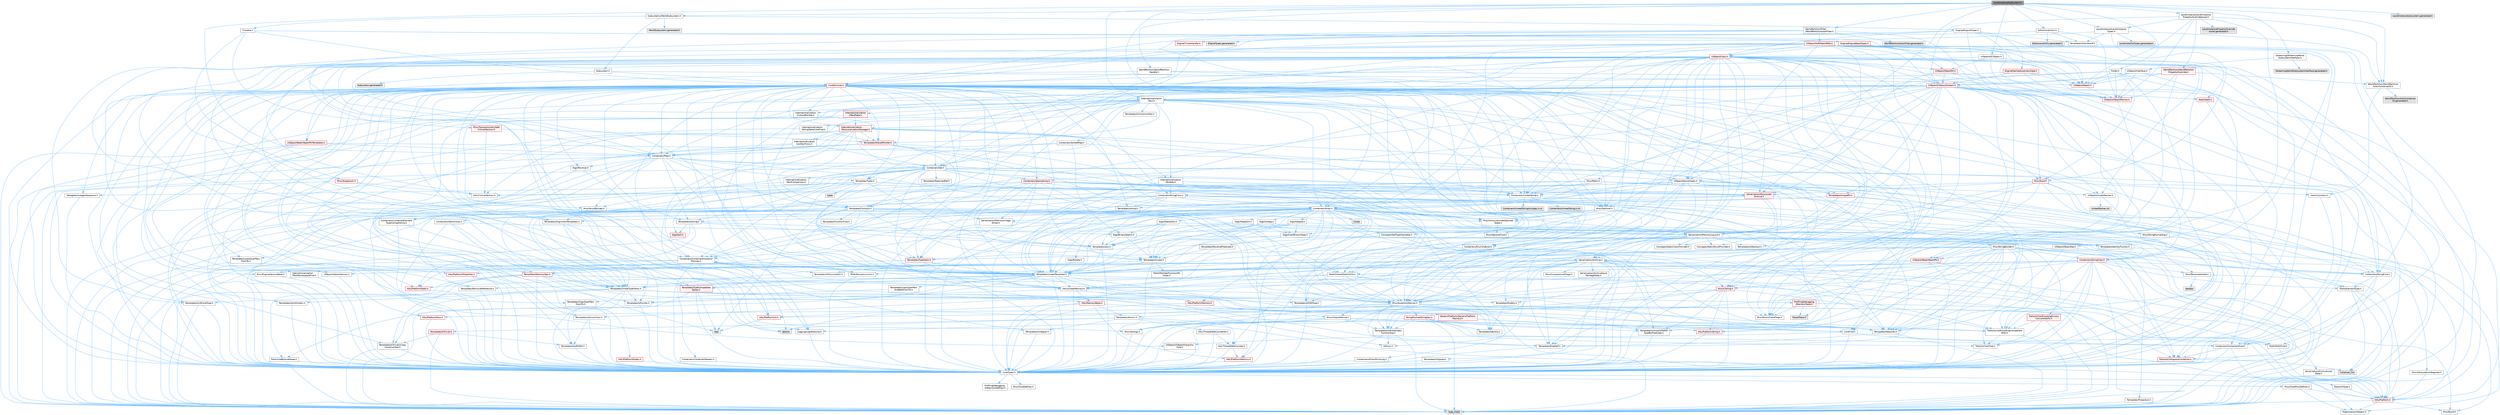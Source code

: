 digraph "LevelInstanceSubsystem.h"
{
 // INTERACTIVE_SVG=YES
 // LATEX_PDF_SIZE
  bgcolor="transparent";
  edge [fontname=Helvetica,fontsize=10,labelfontname=Helvetica,labelfontsize=10];
  node [fontname=Helvetica,fontsize=10,shape=box,height=0.2,width=0.4];
  Node1 [id="Node000001",label="LevelInstanceSubsystem.h",height=0.2,width=0.4,color="gray40", fillcolor="grey60", style="filled", fontcolor="black",tooltip=" "];
  Node1 -> Node2 [id="edge1_Node000001_Node000002",color="steelblue1",style="solid",tooltip=" "];
  Node2 [id="Node000002",label="Subsystems/WorldSubsystem.h",height=0.2,width=0.4,color="grey40", fillcolor="white", style="filled",URL="$d8/dee/WorldSubsystem_8h.html",tooltip=" "];
  Node2 -> Node3 [id="edge2_Node000002_Node000003",color="steelblue1",style="solid",tooltip=" "];
  Node3 [id="Node000003",label="Subsystem.h",height=0.2,width=0.4,color="grey40", fillcolor="white", style="filled",URL="$d2/d75/Subsystem_8h.html",tooltip=" "];
  Node3 -> Node4 [id="edge3_Node000003_Node000004",color="steelblue1",style="solid",tooltip=" "];
  Node4 [id="Node000004",label="CoreMinimal.h",height=0.2,width=0.4,color="red", fillcolor="#FFF0F0", style="filled",URL="$d7/d67/CoreMinimal_8h.html",tooltip=" "];
  Node4 -> Node5 [id="edge4_Node000004_Node000005",color="steelblue1",style="solid",tooltip=" "];
  Node5 [id="Node000005",label="CoreTypes.h",height=0.2,width=0.4,color="grey40", fillcolor="white", style="filled",URL="$dc/dec/CoreTypes_8h.html",tooltip=" "];
  Node5 -> Node6 [id="edge5_Node000005_Node000006",color="steelblue1",style="solid",tooltip=" "];
  Node6 [id="Node000006",label="HAL/Platform.h",height=0.2,width=0.4,color="red", fillcolor="#FFF0F0", style="filled",URL="$d9/dd0/Platform_8h.html",tooltip=" "];
  Node6 -> Node7 [id="edge6_Node000006_Node000007",color="steelblue1",style="solid",tooltip=" "];
  Node7 [id="Node000007",label="Misc/Build.h",height=0.2,width=0.4,color="grey40", fillcolor="white", style="filled",URL="$d3/dbb/Build_8h.html",tooltip=" "];
  Node6 -> Node9 [id="edge7_Node000006_Node000009",color="steelblue1",style="solid",tooltip=" "];
  Node9 [id="Node000009",label="type_traits",height=0.2,width=0.4,color="grey60", fillcolor="#E0E0E0", style="filled",tooltip=" "];
  Node6 -> Node10 [id="edge8_Node000006_Node000010",color="steelblue1",style="solid",tooltip=" "];
  Node10 [id="Node000010",label="PreprocessorHelpers.h",height=0.2,width=0.4,color="grey40", fillcolor="white", style="filled",URL="$db/ddb/PreprocessorHelpers_8h.html",tooltip=" "];
  Node5 -> Node16 [id="edge9_Node000005_Node000016",color="steelblue1",style="solid",tooltip=" "];
  Node16 [id="Node000016",label="ProfilingDebugging\l/UMemoryDefines.h",height=0.2,width=0.4,color="grey40", fillcolor="white", style="filled",URL="$d2/da2/UMemoryDefines_8h.html",tooltip=" "];
  Node5 -> Node17 [id="edge10_Node000005_Node000017",color="steelblue1",style="solid",tooltip=" "];
  Node17 [id="Node000017",label="Misc/CoreMiscDefines.h",height=0.2,width=0.4,color="grey40", fillcolor="white", style="filled",URL="$da/d38/CoreMiscDefines_8h.html",tooltip=" "];
  Node17 -> Node6 [id="edge11_Node000017_Node000006",color="steelblue1",style="solid",tooltip=" "];
  Node17 -> Node10 [id="edge12_Node000017_Node000010",color="steelblue1",style="solid",tooltip=" "];
  Node5 -> Node18 [id="edge13_Node000005_Node000018",color="steelblue1",style="solid",tooltip=" "];
  Node18 [id="Node000018",label="Misc/CoreDefines.h",height=0.2,width=0.4,color="grey40", fillcolor="white", style="filled",URL="$d3/dd2/CoreDefines_8h.html",tooltip=" "];
  Node4 -> Node19 [id="edge14_Node000004_Node000019",color="steelblue1",style="solid",tooltip=" "];
  Node19 [id="Node000019",label="CoreFwd.h",height=0.2,width=0.4,color="grey40", fillcolor="white", style="filled",URL="$d1/d1e/CoreFwd_8h.html",tooltip=" "];
  Node19 -> Node5 [id="edge15_Node000019_Node000005",color="steelblue1",style="solid",tooltip=" "];
  Node19 -> Node20 [id="edge16_Node000019_Node000020",color="steelblue1",style="solid",tooltip=" "];
  Node20 [id="Node000020",label="Containers/ContainersFwd.h",height=0.2,width=0.4,color="grey40", fillcolor="white", style="filled",URL="$d4/d0a/ContainersFwd_8h.html",tooltip=" "];
  Node20 -> Node6 [id="edge17_Node000020_Node000006",color="steelblue1",style="solid",tooltip=" "];
  Node20 -> Node5 [id="edge18_Node000020_Node000005",color="steelblue1",style="solid",tooltip=" "];
  Node20 -> Node21 [id="edge19_Node000020_Node000021",color="steelblue1",style="solid",tooltip=" "];
  Node21 [id="Node000021",label="Traits/IsContiguousContainer.h",height=0.2,width=0.4,color="red", fillcolor="#FFF0F0", style="filled",URL="$d5/d3c/IsContiguousContainer_8h.html",tooltip=" "];
  Node21 -> Node5 [id="edge20_Node000021_Node000005",color="steelblue1",style="solid",tooltip=" "];
  Node21 -> Node23 [id="edge21_Node000021_Node000023",color="steelblue1",style="solid",tooltip=" "];
  Node23 [id="Node000023",label="initializer_list",height=0.2,width=0.4,color="grey60", fillcolor="#E0E0E0", style="filled",tooltip=" "];
  Node19 -> Node24 [id="edge22_Node000019_Node000024",color="steelblue1",style="solid",tooltip=" "];
  Node24 [id="Node000024",label="Math/MathFwd.h",height=0.2,width=0.4,color="grey40", fillcolor="white", style="filled",URL="$d2/d10/MathFwd_8h.html",tooltip=" "];
  Node24 -> Node6 [id="edge23_Node000024_Node000006",color="steelblue1",style="solid",tooltip=" "];
  Node19 -> Node25 [id="edge24_Node000019_Node000025",color="steelblue1",style="solid",tooltip=" "];
  Node25 [id="Node000025",label="UObject/UObjectHierarchy\lFwd.h",height=0.2,width=0.4,color="grey40", fillcolor="white", style="filled",URL="$d3/d13/UObjectHierarchyFwd_8h.html",tooltip=" "];
  Node4 -> Node25 [id="edge25_Node000004_Node000025",color="steelblue1",style="solid",tooltip=" "];
  Node4 -> Node20 [id="edge26_Node000004_Node000020",color="steelblue1",style="solid",tooltip=" "];
  Node4 -> Node26 [id="edge27_Node000004_Node000026",color="steelblue1",style="solid",tooltip=" "];
  Node26 [id="Node000026",label="Misc/VarArgs.h",height=0.2,width=0.4,color="grey40", fillcolor="white", style="filled",URL="$d5/d6f/VarArgs_8h.html",tooltip=" "];
  Node26 -> Node5 [id="edge28_Node000026_Node000005",color="steelblue1",style="solid",tooltip=" "];
  Node4 -> Node27 [id="edge29_Node000004_Node000027",color="steelblue1",style="solid",tooltip=" "];
  Node27 [id="Node000027",label="Logging/LogVerbosity.h",height=0.2,width=0.4,color="grey40", fillcolor="white", style="filled",URL="$d2/d8f/LogVerbosity_8h.html",tooltip=" "];
  Node27 -> Node5 [id="edge30_Node000027_Node000005",color="steelblue1",style="solid",tooltip=" "];
  Node4 -> Node28 [id="edge31_Node000004_Node000028",color="steelblue1",style="solid",tooltip=" "];
  Node28 [id="Node000028",label="Misc/OutputDevice.h",height=0.2,width=0.4,color="grey40", fillcolor="white", style="filled",URL="$d7/d32/OutputDevice_8h.html",tooltip=" "];
  Node28 -> Node19 [id="edge32_Node000028_Node000019",color="steelblue1",style="solid",tooltip=" "];
  Node28 -> Node5 [id="edge33_Node000028_Node000005",color="steelblue1",style="solid",tooltip=" "];
  Node28 -> Node27 [id="edge34_Node000028_Node000027",color="steelblue1",style="solid",tooltip=" "];
  Node28 -> Node26 [id="edge35_Node000028_Node000026",color="steelblue1",style="solid",tooltip=" "];
  Node28 -> Node29 [id="edge36_Node000028_Node000029",color="steelblue1",style="solid",tooltip=" "];
  Node29 [id="Node000029",label="Templates/IsArrayOrRefOf\lTypeByPredicate.h",height=0.2,width=0.4,color="grey40", fillcolor="white", style="filled",URL="$d6/da1/IsArrayOrRefOfTypeByPredicate_8h.html",tooltip=" "];
  Node29 -> Node5 [id="edge37_Node000029_Node000005",color="steelblue1",style="solid",tooltip=" "];
  Node28 -> Node30 [id="edge38_Node000028_Node000030",color="steelblue1",style="solid",tooltip=" "];
  Node30 [id="Node000030",label="Templates/IsValidVariadic\lFunctionArg.h",height=0.2,width=0.4,color="grey40", fillcolor="white", style="filled",URL="$d0/dc8/IsValidVariadicFunctionArg_8h.html",tooltip=" "];
  Node30 -> Node5 [id="edge39_Node000030_Node000005",color="steelblue1",style="solid",tooltip=" "];
  Node30 -> Node31 [id="edge40_Node000030_Node000031",color="steelblue1",style="solid",tooltip=" "];
  Node31 [id="Node000031",label="IsEnum.h",height=0.2,width=0.4,color="grey40", fillcolor="white", style="filled",URL="$d4/de5/IsEnum_8h.html",tooltip=" "];
  Node30 -> Node9 [id="edge41_Node000030_Node000009",color="steelblue1",style="solid",tooltip=" "];
  Node28 -> Node32 [id="edge42_Node000028_Node000032",color="steelblue1",style="solid",tooltip=" "];
  Node32 [id="Node000032",label="Traits/IsCharEncodingCompatible\lWith.h",height=0.2,width=0.4,color="grey40", fillcolor="white", style="filled",URL="$df/dd1/IsCharEncodingCompatibleWith_8h.html",tooltip=" "];
  Node32 -> Node9 [id="edge43_Node000032_Node000009",color="steelblue1",style="solid",tooltip=" "];
  Node32 -> Node33 [id="edge44_Node000032_Node000033",color="steelblue1",style="solid",tooltip=" "];
  Node33 [id="Node000033",label="Traits/IsCharType.h",height=0.2,width=0.4,color="grey40", fillcolor="white", style="filled",URL="$db/d51/IsCharType_8h.html",tooltip=" "];
  Node33 -> Node5 [id="edge45_Node000033_Node000005",color="steelblue1",style="solid",tooltip=" "];
  Node4 -> Node34 [id="edge46_Node000004_Node000034",color="steelblue1",style="solid",tooltip=" "];
  Node34 [id="Node000034",label="HAL/PlatformCrt.h",height=0.2,width=0.4,color="red", fillcolor="#FFF0F0", style="filled",URL="$d8/d75/PlatformCrt_8h.html",tooltip=" "];
  Node34 -> Node35 [id="edge47_Node000034_Node000035",color="steelblue1",style="solid",tooltip=" "];
  Node35 [id="Node000035",label="new",height=0.2,width=0.4,color="grey60", fillcolor="#E0E0E0", style="filled",tooltip=" "];
  Node4 -> Node44 [id="edge48_Node000004_Node000044",color="steelblue1",style="solid",tooltip=" "];
  Node44 [id="Node000044",label="HAL/PlatformMisc.h",height=0.2,width=0.4,color="red", fillcolor="#FFF0F0", style="filled",URL="$d0/df5/PlatformMisc_8h.html",tooltip=" "];
  Node44 -> Node5 [id="edge49_Node000044_Node000005",color="steelblue1",style="solid",tooltip=" "];
  Node4 -> Node63 [id="edge50_Node000004_Node000063",color="steelblue1",style="solid",tooltip=" "];
  Node63 [id="Node000063",label="Misc/AssertionMacros.h",height=0.2,width=0.4,color="grey40", fillcolor="white", style="filled",URL="$d0/dfa/AssertionMacros_8h.html",tooltip=" "];
  Node63 -> Node5 [id="edge51_Node000063_Node000005",color="steelblue1",style="solid",tooltip=" "];
  Node63 -> Node6 [id="edge52_Node000063_Node000006",color="steelblue1",style="solid",tooltip=" "];
  Node63 -> Node44 [id="edge53_Node000063_Node000044",color="steelblue1",style="solid",tooltip=" "];
  Node63 -> Node10 [id="edge54_Node000063_Node000010",color="steelblue1",style="solid",tooltip=" "];
  Node63 -> Node64 [id="edge55_Node000063_Node000064",color="steelblue1",style="solid",tooltip=" "];
  Node64 [id="Node000064",label="Templates/EnableIf.h",height=0.2,width=0.4,color="grey40", fillcolor="white", style="filled",URL="$d7/d60/EnableIf_8h.html",tooltip=" "];
  Node64 -> Node5 [id="edge56_Node000064_Node000005",color="steelblue1",style="solid",tooltip=" "];
  Node63 -> Node29 [id="edge57_Node000063_Node000029",color="steelblue1",style="solid",tooltip=" "];
  Node63 -> Node30 [id="edge58_Node000063_Node000030",color="steelblue1",style="solid",tooltip=" "];
  Node63 -> Node32 [id="edge59_Node000063_Node000032",color="steelblue1",style="solid",tooltip=" "];
  Node63 -> Node26 [id="edge60_Node000063_Node000026",color="steelblue1",style="solid",tooltip=" "];
  Node63 -> Node65 [id="edge61_Node000063_Node000065",color="steelblue1",style="solid",tooltip=" "];
  Node65 [id="Node000065",label="String/FormatStringSan.h",height=0.2,width=0.4,color="red", fillcolor="#FFF0F0", style="filled",URL="$d3/d8b/FormatStringSan_8h.html",tooltip=" "];
  Node65 -> Node9 [id="edge62_Node000065_Node000009",color="steelblue1",style="solid",tooltip=" "];
  Node65 -> Node5 [id="edge63_Node000065_Node000005",color="steelblue1",style="solid",tooltip=" "];
  Node65 -> Node66 [id="edge64_Node000065_Node000066",color="steelblue1",style="solid",tooltip=" "];
  Node66 [id="Node000066",label="Templates/Requires.h",height=0.2,width=0.4,color="grey40", fillcolor="white", style="filled",URL="$dc/d96/Requires_8h.html",tooltip=" "];
  Node66 -> Node64 [id="edge65_Node000066_Node000064",color="steelblue1",style="solid",tooltip=" "];
  Node66 -> Node9 [id="edge66_Node000066_Node000009",color="steelblue1",style="solid",tooltip=" "];
  Node65 -> Node67 [id="edge67_Node000065_Node000067",color="steelblue1",style="solid",tooltip=" "];
  Node67 [id="Node000067",label="Templates/Identity.h",height=0.2,width=0.4,color="grey40", fillcolor="white", style="filled",URL="$d0/dd5/Identity_8h.html",tooltip=" "];
  Node65 -> Node30 [id="edge68_Node000065_Node000030",color="steelblue1",style="solid",tooltip=" "];
  Node65 -> Node33 [id="edge69_Node000065_Node000033",color="steelblue1",style="solid",tooltip=" "];
  Node65 -> Node20 [id="edge70_Node000065_Node000020",color="steelblue1",style="solid",tooltip=" "];
  Node63 -> Node71 [id="edge71_Node000063_Node000071",color="steelblue1",style="solid",tooltip=" "];
  Node71 [id="Node000071",label="atomic",height=0.2,width=0.4,color="grey60", fillcolor="#E0E0E0", style="filled",tooltip=" "];
  Node4 -> Node72 [id="edge72_Node000004_Node000072",color="steelblue1",style="solid",tooltip=" "];
  Node72 [id="Node000072",label="Templates/IsPointer.h",height=0.2,width=0.4,color="grey40", fillcolor="white", style="filled",URL="$d7/d05/IsPointer_8h.html",tooltip=" "];
  Node72 -> Node5 [id="edge73_Node000072_Node000005",color="steelblue1",style="solid",tooltip=" "];
  Node4 -> Node73 [id="edge74_Node000004_Node000073",color="steelblue1",style="solid",tooltip=" "];
  Node73 [id="Node000073",label="HAL/PlatformMemory.h",height=0.2,width=0.4,color="red", fillcolor="#FFF0F0", style="filled",URL="$de/d68/PlatformMemory_8h.html",tooltip=" "];
  Node73 -> Node5 [id="edge75_Node000073_Node000005",color="steelblue1",style="solid",tooltip=" "];
  Node73 -> Node74 [id="edge76_Node000073_Node000074",color="steelblue1",style="solid",tooltip=" "];
  Node74 [id="Node000074",label="GenericPlatform/GenericPlatform\lMemory.h",height=0.2,width=0.4,color="red", fillcolor="#FFF0F0", style="filled",URL="$dd/d22/GenericPlatformMemory_8h.html",tooltip=" "];
  Node74 -> Node19 [id="edge77_Node000074_Node000019",color="steelblue1",style="solid",tooltip=" "];
  Node74 -> Node5 [id="edge78_Node000074_Node000005",color="steelblue1",style="solid",tooltip=" "];
  Node74 -> Node75 [id="edge79_Node000074_Node000075",color="steelblue1",style="solid",tooltip=" "];
  Node75 [id="Node000075",label="HAL/PlatformString.h",height=0.2,width=0.4,color="red", fillcolor="#FFF0F0", style="filled",URL="$db/db5/PlatformString_8h.html",tooltip=" "];
  Node75 -> Node5 [id="edge80_Node000075_Node000005",color="steelblue1",style="solid",tooltip=" "];
  Node4 -> Node56 [id="edge81_Node000004_Node000056",color="steelblue1",style="solid",tooltip=" "];
  Node56 [id="Node000056",label="HAL/PlatformAtomics.h",height=0.2,width=0.4,color="red", fillcolor="#FFF0F0", style="filled",URL="$d3/d36/PlatformAtomics_8h.html",tooltip=" "];
  Node56 -> Node5 [id="edge82_Node000056_Node000005",color="steelblue1",style="solid",tooltip=" "];
  Node4 -> Node79 [id="edge83_Node000004_Node000079",color="steelblue1",style="solid",tooltip=" "];
  Node79 [id="Node000079",label="HAL/MemoryBase.h",height=0.2,width=0.4,color="red", fillcolor="#FFF0F0", style="filled",URL="$d6/d9f/MemoryBase_8h.html",tooltip=" "];
  Node79 -> Node5 [id="edge84_Node000079_Node000005",color="steelblue1",style="solid",tooltip=" "];
  Node79 -> Node56 [id="edge85_Node000079_Node000056",color="steelblue1",style="solid",tooltip=" "];
  Node79 -> Node34 [id="edge86_Node000079_Node000034",color="steelblue1",style="solid",tooltip=" "];
  Node79 -> Node28 [id="edge87_Node000079_Node000028",color="steelblue1",style="solid",tooltip=" "];
  Node79 -> Node80 [id="edge88_Node000079_Node000080",color="steelblue1",style="solid",tooltip=" "];
  Node80 [id="Node000080",label="Templates/Atomic.h",height=0.2,width=0.4,color="grey40", fillcolor="white", style="filled",URL="$d3/d91/Atomic_8h.html",tooltip=" "];
  Node80 -> Node81 [id="edge89_Node000080_Node000081",color="steelblue1",style="solid",tooltip=" "];
  Node81 [id="Node000081",label="HAL/ThreadSafeCounter.h",height=0.2,width=0.4,color="grey40", fillcolor="white", style="filled",URL="$dc/dc9/ThreadSafeCounter_8h.html",tooltip=" "];
  Node81 -> Node5 [id="edge90_Node000081_Node000005",color="steelblue1",style="solid",tooltip=" "];
  Node81 -> Node56 [id="edge91_Node000081_Node000056",color="steelblue1",style="solid",tooltip=" "];
  Node80 -> Node82 [id="edge92_Node000080_Node000082",color="steelblue1",style="solid",tooltip=" "];
  Node82 [id="Node000082",label="HAL/ThreadSafeCounter64.h",height=0.2,width=0.4,color="grey40", fillcolor="white", style="filled",URL="$d0/d12/ThreadSafeCounter64_8h.html",tooltip=" "];
  Node82 -> Node5 [id="edge93_Node000082_Node000005",color="steelblue1",style="solid",tooltip=" "];
  Node82 -> Node81 [id="edge94_Node000082_Node000081",color="steelblue1",style="solid",tooltip=" "];
  Node80 -> Node83 [id="edge95_Node000080_Node000083",color="steelblue1",style="solid",tooltip=" "];
  Node83 [id="Node000083",label="Templates/IsIntegral.h",height=0.2,width=0.4,color="grey40", fillcolor="white", style="filled",URL="$da/d64/IsIntegral_8h.html",tooltip=" "];
  Node83 -> Node5 [id="edge96_Node000083_Node000005",color="steelblue1",style="solid",tooltip=" "];
  Node80 -> Node84 [id="edge97_Node000080_Node000084",color="steelblue1",style="solid",tooltip=" "];
  Node84 [id="Node000084",label="Templates/IsTrivial.h",height=0.2,width=0.4,color="red", fillcolor="#FFF0F0", style="filled",URL="$da/d4c/IsTrivial_8h.html",tooltip=" "];
  Node84 -> Node85 [id="edge98_Node000084_Node000085",color="steelblue1",style="solid",tooltip=" "];
  Node85 [id="Node000085",label="Templates/AndOrNot.h",height=0.2,width=0.4,color="grey40", fillcolor="white", style="filled",URL="$db/d0a/AndOrNot_8h.html",tooltip=" "];
  Node85 -> Node5 [id="edge99_Node000085_Node000005",color="steelblue1",style="solid",tooltip=" "];
  Node84 -> Node86 [id="edge100_Node000084_Node000086",color="steelblue1",style="solid",tooltip=" "];
  Node86 [id="Node000086",label="Templates/IsTriviallyCopy\lConstructible.h",height=0.2,width=0.4,color="grey40", fillcolor="white", style="filled",URL="$d3/d78/IsTriviallyCopyConstructible_8h.html",tooltip=" "];
  Node86 -> Node5 [id="edge101_Node000086_Node000005",color="steelblue1",style="solid",tooltip=" "];
  Node86 -> Node9 [id="edge102_Node000086_Node000009",color="steelblue1",style="solid",tooltip=" "];
  Node84 -> Node9 [id="edge103_Node000084_Node000009",color="steelblue1",style="solid",tooltip=" "];
  Node80 -> Node88 [id="edge104_Node000080_Node000088",color="steelblue1",style="solid",tooltip=" "];
  Node88 [id="Node000088",label="Traits/IntType.h",height=0.2,width=0.4,color="grey40", fillcolor="white", style="filled",URL="$d7/deb/IntType_8h.html",tooltip=" "];
  Node88 -> Node6 [id="edge105_Node000088_Node000006",color="steelblue1",style="solid",tooltip=" "];
  Node80 -> Node71 [id="edge106_Node000080_Node000071",color="steelblue1",style="solid",tooltip=" "];
  Node4 -> Node89 [id="edge107_Node000004_Node000089",color="steelblue1",style="solid",tooltip=" "];
  Node89 [id="Node000089",label="HAL/UnrealMemory.h",height=0.2,width=0.4,color="grey40", fillcolor="white", style="filled",URL="$d9/d96/UnrealMemory_8h.html",tooltip=" "];
  Node89 -> Node5 [id="edge108_Node000089_Node000005",color="steelblue1",style="solid",tooltip=" "];
  Node89 -> Node74 [id="edge109_Node000089_Node000074",color="steelblue1",style="solid",tooltip=" "];
  Node89 -> Node79 [id="edge110_Node000089_Node000079",color="steelblue1",style="solid",tooltip=" "];
  Node89 -> Node73 [id="edge111_Node000089_Node000073",color="steelblue1",style="solid",tooltip=" "];
  Node89 -> Node90 [id="edge112_Node000089_Node000090",color="steelblue1",style="solid",tooltip=" "];
  Node90 [id="Node000090",label="ProfilingDebugging\l/MemoryTrace.h",height=0.2,width=0.4,color="red", fillcolor="#FFF0F0", style="filled",URL="$da/dd7/MemoryTrace_8h.html",tooltip=" "];
  Node90 -> Node6 [id="edge113_Node000090_Node000006",color="steelblue1",style="solid",tooltip=" "];
  Node90 -> Node51 [id="edge114_Node000090_Node000051",color="steelblue1",style="solid",tooltip=" "];
  Node51 [id="Node000051",label="Misc/EnumClassFlags.h",height=0.2,width=0.4,color="grey40", fillcolor="white", style="filled",URL="$d8/de7/EnumClassFlags_8h.html",tooltip=" "];
  Node90 -> Node62 [id="edge115_Node000090_Node000062",color="steelblue1",style="solid",tooltip=" "];
  Node62 [id="Node000062",label="Trace/Trace.h",height=0.2,width=0.4,color="grey60", fillcolor="#E0E0E0", style="filled",tooltip=" "];
  Node89 -> Node72 [id="edge116_Node000089_Node000072",color="steelblue1",style="solid",tooltip=" "];
  Node4 -> Node91 [id="edge117_Node000004_Node000091",color="steelblue1",style="solid",tooltip=" "];
  Node91 [id="Node000091",label="Templates/IsArithmetic.h",height=0.2,width=0.4,color="grey40", fillcolor="white", style="filled",URL="$d2/d5d/IsArithmetic_8h.html",tooltip=" "];
  Node91 -> Node5 [id="edge118_Node000091_Node000005",color="steelblue1",style="solid",tooltip=" "];
  Node4 -> Node85 [id="edge119_Node000004_Node000085",color="steelblue1",style="solid",tooltip=" "];
  Node4 -> Node92 [id="edge120_Node000004_Node000092",color="steelblue1",style="solid",tooltip=" "];
  Node92 [id="Node000092",label="Templates/IsPODType.h",height=0.2,width=0.4,color="grey40", fillcolor="white", style="filled",URL="$d7/db1/IsPODType_8h.html",tooltip=" "];
  Node92 -> Node5 [id="edge121_Node000092_Node000005",color="steelblue1",style="solid",tooltip=" "];
  Node4 -> Node93 [id="edge122_Node000004_Node000093",color="steelblue1",style="solid",tooltip=" "];
  Node93 [id="Node000093",label="Templates/IsUECoreType.h",height=0.2,width=0.4,color="grey40", fillcolor="white", style="filled",URL="$d1/db8/IsUECoreType_8h.html",tooltip=" "];
  Node93 -> Node5 [id="edge123_Node000093_Node000005",color="steelblue1",style="solid",tooltip=" "];
  Node93 -> Node9 [id="edge124_Node000093_Node000009",color="steelblue1",style="solid",tooltip=" "];
  Node4 -> Node86 [id="edge125_Node000004_Node000086",color="steelblue1",style="solid",tooltip=" "];
  Node4 -> Node94 [id="edge126_Node000004_Node000094",color="steelblue1",style="solid",tooltip=" "];
  Node94 [id="Node000094",label="Templates/UnrealTypeTraits.h",height=0.2,width=0.4,color="grey40", fillcolor="white", style="filled",URL="$d2/d2d/UnrealTypeTraits_8h.html",tooltip=" "];
  Node94 -> Node5 [id="edge127_Node000094_Node000005",color="steelblue1",style="solid",tooltip=" "];
  Node94 -> Node72 [id="edge128_Node000094_Node000072",color="steelblue1",style="solid",tooltip=" "];
  Node94 -> Node63 [id="edge129_Node000094_Node000063",color="steelblue1",style="solid",tooltip=" "];
  Node94 -> Node85 [id="edge130_Node000094_Node000085",color="steelblue1",style="solid",tooltip=" "];
  Node94 -> Node64 [id="edge131_Node000094_Node000064",color="steelblue1",style="solid",tooltip=" "];
  Node94 -> Node91 [id="edge132_Node000094_Node000091",color="steelblue1",style="solid",tooltip=" "];
  Node94 -> Node31 [id="edge133_Node000094_Node000031",color="steelblue1",style="solid",tooltip=" "];
  Node94 -> Node95 [id="edge134_Node000094_Node000095",color="steelblue1",style="solid",tooltip=" "];
  Node95 [id="Node000095",label="Templates/Models.h",height=0.2,width=0.4,color="grey40", fillcolor="white", style="filled",URL="$d3/d0c/Models_8h.html",tooltip=" "];
  Node95 -> Node67 [id="edge135_Node000095_Node000067",color="steelblue1",style="solid",tooltip=" "];
  Node94 -> Node92 [id="edge136_Node000094_Node000092",color="steelblue1",style="solid",tooltip=" "];
  Node94 -> Node93 [id="edge137_Node000094_Node000093",color="steelblue1",style="solid",tooltip=" "];
  Node94 -> Node86 [id="edge138_Node000094_Node000086",color="steelblue1",style="solid",tooltip=" "];
  Node4 -> Node64 [id="edge139_Node000004_Node000064",color="steelblue1",style="solid",tooltip=" "];
  Node4 -> Node96 [id="edge140_Node000004_Node000096",color="steelblue1",style="solid",tooltip=" "];
  Node96 [id="Node000096",label="Templates/RemoveReference.h",height=0.2,width=0.4,color="grey40", fillcolor="white", style="filled",URL="$da/dbe/RemoveReference_8h.html",tooltip=" "];
  Node96 -> Node5 [id="edge141_Node000096_Node000005",color="steelblue1",style="solid",tooltip=" "];
  Node4 -> Node99 [id="edge142_Node000004_Node000099",color="steelblue1",style="solid",tooltip=" "];
  Node99 [id="Node000099",label="Templates/TypeCompatible\lBytes.h",height=0.2,width=0.4,color="red", fillcolor="#FFF0F0", style="filled",URL="$df/d0a/TypeCompatibleBytes_8h.html",tooltip=" "];
  Node99 -> Node5 [id="edge143_Node000099_Node000005",color="steelblue1",style="solid",tooltip=" "];
  Node99 -> Node35 [id="edge144_Node000099_Node000035",color="steelblue1",style="solid",tooltip=" "];
  Node99 -> Node9 [id="edge145_Node000099_Node000009",color="steelblue1",style="solid",tooltip=" "];
  Node4 -> Node21 [id="edge146_Node000004_Node000021",color="steelblue1",style="solid",tooltip=" "];
  Node4 -> Node100 [id="edge147_Node000004_Node000100",color="steelblue1",style="solid",tooltip=" "];
  Node100 [id="Node000100",label="Templates/UnrealTemplate.h",height=0.2,width=0.4,color="grey40", fillcolor="white", style="filled",URL="$d4/d24/UnrealTemplate_8h.html",tooltip=" "];
  Node100 -> Node5 [id="edge148_Node000100_Node000005",color="steelblue1",style="solid",tooltip=" "];
  Node100 -> Node72 [id="edge149_Node000100_Node000072",color="steelblue1",style="solid",tooltip=" "];
  Node100 -> Node89 [id="edge150_Node000100_Node000089",color="steelblue1",style="solid",tooltip=" "];
  Node100 -> Node101 [id="edge151_Node000100_Node000101",color="steelblue1",style="solid",tooltip=" "];
  Node101 [id="Node000101",label="Templates/CopyQualifiers\lAndRefsFromTo.h",height=0.2,width=0.4,color="grey40", fillcolor="white", style="filled",URL="$d3/db3/CopyQualifiersAndRefsFromTo_8h.html",tooltip=" "];
  Node101 -> Node102 [id="edge152_Node000101_Node000102",color="steelblue1",style="solid",tooltip=" "];
  Node102 [id="Node000102",label="Templates/CopyQualifiers\lFromTo.h",height=0.2,width=0.4,color="grey40", fillcolor="white", style="filled",URL="$d5/db4/CopyQualifiersFromTo_8h.html",tooltip=" "];
  Node100 -> Node94 [id="edge153_Node000100_Node000094",color="steelblue1",style="solid",tooltip=" "];
  Node100 -> Node96 [id="edge154_Node000100_Node000096",color="steelblue1",style="solid",tooltip=" "];
  Node100 -> Node66 [id="edge155_Node000100_Node000066",color="steelblue1",style="solid",tooltip=" "];
  Node100 -> Node99 [id="edge156_Node000100_Node000099",color="steelblue1",style="solid",tooltip=" "];
  Node100 -> Node67 [id="edge157_Node000100_Node000067",color="steelblue1",style="solid",tooltip=" "];
  Node100 -> Node21 [id="edge158_Node000100_Node000021",color="steelblue1",style="solid",tooltip=" "];
  Node100 -> Node103 [id="edge159_Node000100_Node000103",color="steelblue1",style="solid",tooltip=" "];
  Node103 [id="Node000103",label="Traits/UseBitwiseSwap.h",height=0.2,width=0.4,color="grey40", fillcolor="white", style="filled",URL="$db/df3/UseBitwiseSwap_8h.html",tooltip=" "];
  Node103 -> Node5 [id="edge160_Node000103_Node000005",color="steelblue1",style="solid",tooltip=" "];
  Node103 -> Node9 [id="edge161_Node000103_Node000009",color="steelblue1",style="solid",tooltip=" "];
  Node100 -> Node9 [id="edge162_Node000100_Node000009",color="steelblue1",style="solid",tooltip=" "];
  Node4 -> Node49 [id="edge163_Node000004_Node000049",color="steelblue1",style="solid",tooltip=" "];
  Node49 [id="Node000049",label="Math/NumericLimits.h",height=0.2,width=0.4,color="grey40", fillcolor="white", style="filled",URL="$df/d1b/NumericLimits_8h.html",tooltip=" "];
  Node49 -> Node5 [id="edge164_Node000049_Node000005",color="steelblue1",style="solid",tooltip=" "];
  Node4 -> Node104 [id="edge165_Node000004_Node000104",color="steelblue1",style="solid",tooltip=" "];
  Node104 [id="Node000104",label="HAL/PlatformMath.h",height=0.2,width=0.4,color="red", fillcolor="#FFF0F0", style="filled",URL="$dc/d53/PlatformMath_8h.html",tooltip=" "];
  Node104 -> Node5 [id="edge166_Node000104_Node000005",color="steelblue1",style="solid",tooltip=" "];
  Node4 -> Node112 [id="edge167_Node000004_Node000112",color="steelblue1",style="solid",tooltip=" "];
  Node112 [id="Node000112",label="Templates/MemoryOps.h",height=0.2,width=0.4,color="red", fillcolor="#FFF0F0", style="filled",URL="$db/dea/MemoryOps_8h.html",tooltip=" "];
  Node112 -> Node5 [id="edge168_Node000112_Node000005",color="steelblue1",style="solid",tooltip=" "];
  Node112 -> Node89 [id="edge169_Node000112_Node000089",color="steelblue1",style="solid",tooltip=" "];
  Node112 -> Node86 [id="edge170_Node000112_Node000086",color="steelblue1",style="solid",tooltip=" "];
  Node112 -> Node66 [id="edge171_Node000112_Node000066",color="steelblue1",style="solid",tooltip=" "];
  Node112 -> Node94 [id="edge172_Node000112_Node000094",color="steelblue1",style="solid",tooltip=" "];
  Node112 -> Node103 [id="edge173_Node000112_Node000103",color="steelblue1",style="solid",tooltip=" "];
  Node112 -> Node35 [id="edge174_Node000112_Node000035",color="steelblue1",style="solid",tooltip=" "];
  Node112 -> Node9 [id="edge175_Node000112_Node000009",color="steelblue1",style="solid",tooltip=" "];
  Node4 -> Node113 [id="edge176_Node000004_Node000113",color="steelblue1",style="solid",tooltip=" "];
  Node113 [id="Node000113",label="Containers/ContainerAllocation\lPolicies.h",height=0.2,width=0.4,color="grey40", fillcolor="white", style="filled",URL="$d7/dff/ContainerAllocationPolicies_8h.html",tooltip=" "];
  Node113 -> Node5 [id="edge177_Node000113_Node000005",color="steelblue1",style="solid",tooltip=" "];
  Node113 -> Node114 [id="edge178_Node000113_Node000114",color="steelblue1",style="solid",tooltip=" "];
  Node114 [id="Node000114",label="Containers/ContainerHelpers.h",height=0.2,width=0.4,color="grey40", fillcolor="white", style="filled",URL="$d7/d33/ContainerHelpers_8h.html",tooltip=" "];
  Node114 -> Node5 [id="edge179_Node000114_Node000005",color="steelblue1",style="solid",tooltip=" "];
  Node113 -> Node113 [id="edge180_Node000113_Node000113",color="steelblue1",style="solid",tooltip=" "];
  Node113 -> Node104 [id="edge181_Node000113_Node000104",color="steelblue1",style="solid",tooltip=" "];
  Node113 -> Node89 [id="edge182_Node000113_Node000089",color="steelblue1",style="solid",tooltip=" "];
  Node113 -> Node49 [id="edge183_Node000113_Node000049",color="steelblue1",style="solid",tooltip=" "];
  Node113 -> Node63 [id="edge184_Node000113_Node000063",color="steelblue1",style="solid",tooltip=" "];
  Node113 -> Node115 [id="edge185_Node000113_Node000115",color="steelblue1",style="solid",tooltip=" "];
  Node115 [id="Node000115",label="Templates/IsPolymorphic.h",height=0.2,width=0.4,color="grey40", fillcolor="white", style="filled",URL="$dc/d20/IsPolymorphic_8h.html",tooltip=" "];
  Node113 -> Node112 [id="edge186_Node000113_Node000112",color="steelblue1",style="solid",tooltip=" "];
  Node113 -> Node99 [id="edge187_Node000113_Node000099",color="steelblue1",style="solid",tooltip=" "];
  Node113 -> Node9 [id="edge188_Node000113_Node000009",color="steelblue1",style="solid",tooltip=" "];
  Node4 -> Node116 [id="edge189_Node000004_Node000116",color="steelblue1",style="solid",tooltip=" "];
  Node116 [id="Node000116",label="Templates/IsEnumClass.h",height=0.2,width=0.4,color="grey40", fillcolor="white", style="filled",URL="$d7/d15/IsEnumClass_8h.html",tooltip=" "];
  Node116 -> Node5 [id="edge190_Node000116_Node000005",color="steelblue1",style="solid",tooltip=" "];
  Node116 -> Node85 [id="edge191_Node000116_Node000085",color="steelblue1",style="solid",tooltip=" "];
  Node4 -> Node117 [id="edge192_Node000004_Node000117",color="steelblue1",style="solid",tooltip=" "];
  Node117 [id="Node000117",label="HAL/PlatformProperties.h",height=0.2,width=0.4,color="red", fillcolor="#FFF0F0", style="filled",URL="$d9/db0/PlatformProperties_8h.html",tooltip=" "];
  Node117 -> Node5 [id="edge193_Node000117_Node000005",color="steelblue1",style="solid",tooltip=" "];
  Node4 -> Node120 [id="edge194_Node000004_Node000120",color="steelblue1",style="solid",tooltip=" "];
  Node120 [id="Node000120",label="Misc/EngineVersionBase.h",height=0.2,width=0.4,color="grey40", fillcolor="white", style="filled",URL="$d5/d2b/EngineVersionBase_8h.html",tooltip=" "];
  Node120 -> Node5 [id="edge195_Node000120_Node000005",color="steelblue1",style="solid",tooltip=" "];
  Node4 -> Node121 [id="edge196_Node000004_Node000121",color="steelblue1",style="solid",tooltip=" "];
  Node121 [id="Node000121",label="Internationalization\l/TextNamespaceFwd.h",height=0.2,width=0.4,color="grey40", fillcolor="white", style="filled",URL="$d8/d97/TextNamespaceFwd_8h.html",tooltip=" "];
  Node121 -> Node5 [id="edge197_Node000121_Node000005",color="steelblue1",style="solid",tooltip=" "];
  Node4 -> Node122 [id="edge198_Node000004_Node000122",color="steelblue1",style="solid",tooltip=" "];
  Node122 [id="Node000122",label="Serialization/Archive.h",height=0.2,width=0.4,color="grey40", fillcolor="white", style="filled",URL="$d7/d3b/Archive_8h.html",tooltip=" "];
  Node122 -> Node19 [id="edge199_Node000122_Node000019",color="steelblue1",style="solid",tooltip=" "];
  Node122 -> Node5 [id="edge200_Node000122_Node000005",color="steelblue1",style="solid",tooltip=" "];
  Node122 -> Node117 [id="edge201_Node000122_Node000117",color="steelblue1",style="solid",tooltip=" "];
  Node122 -> Node121 [id="edge202_Node000122_Node000121",color="steelblue1",style="solid",tooltip=" "];
  Node122 -> Node24 [id="edge203_Node000122_Node000024",color="steelblue1",style="solid",tooltip=" "];
  Node122 -> Node63 [id="edge204_Node000122_Node000063",color="steelblue1",style="solid",tooltip=" "];
  Node122 -> Node7 [id="edge205_Node000122_Node000007",color="steelblue1",style="solid",tooltip=" "];
  Node122 -> Node50 [id="edge206_Node000122_Node000050",color="steelblue1",style="solid",tooltip=" "];
  Node50 [id="Node000050",label="Misc/CompressionFlags.h",height=0.2,width=0.4,color="grey40", fillcolor="white", style="filled",URL="$d9/d76/CompressionFlags_8h.html",tooltip=" "];
  Node122 -> Node120 [id="edge207_Node000122_Node000120",color="steelblue1",style="solid",tooltip=" "];
  Node122 -> Node26 [id="edge208_Node000122_Node000026",color="steelblue1",style="solid",tooltip=" "];
  Node122 -> Node123 [id="edge209_Node000122_Node000123",color="steelblue1",style="solid",tooltip=" "];
  Node123 [id="Node000123",label="Serialization/ArchiveCook\lData.h",height=0.2,width=0.4,color="grey40", fillcolor="white", style="filled",URL="$dc/db6/ArchiveCookData_8h.html",tooltip=" "];
  Node123 -> Node6 [id="edge210_Node000123_Node000006",color="steelblue1",style="solid",tooltip=" "];
  Node122 -> Node124 [id="edge211_Node000122_Node000124",color="steelblue1",style="solid",tooltip=" "];
  Node124 [id="Node000124",label="Serialization/ArchiveSave\lPackageData.h",height=0.2,width=0.4,color="grey40", fillcolor="white", style="filled",URL="$d1/d37/ArchiveSavePackageData_8h.html",tooltip=" "];
  Node122 -> Node64 [id="edge212_Node000122_Node000064",color="steelblue1",style="solid",tooltip=" "];
  Node122 -> Node29 [id="edge213_Node000122_Node000029",color="steelblue1",style="solid",tooltip=" "];
  Node122 -> Node116 [id="edge214_Node000122_Node000116",color="steelblue1",style="solid",tooltip=" "];
  Node122 -> Node109 [id="edge215_Node000122_Node000109",color="steelblue1",style="solid",tooltip=" "];
  Node109 [id="Node000109",label="Templates/IsSigned.h",height=0.2,width=0.4,color="grey40", fillcolor="white", style="filled",URL="$d8/dd8/IsSigned_8h.html",tooltip=" "];
  Node109 -> Node5 [id="edge216_Node000109_Node000005",color="steelblue1",style="solid",tooltip=" "];
  Node122 -> Node30 [id="edge217_Node000122_Node000030",color="steelblue1",style="solid",tooltip=" "];
  Node122 -> Node100 [id="edge218_Node000122_Node000100",color="steelblue1",style="solid",tooltip=" "];
  Node122 -> Node32 [id="edge219_Node000122_Node000032",color="steelblue1",style="solid",tooltip=" "];
  Node122 -> Node125 [id="edge220_Node000122_Node000125",color="steelblue1",style="solid",tooltip=" "];
  Node125 [id="Node000125",label="UObject/ObjectVersion.h",height=0.2,width=0.4,color="grey40", fillcolor="white", style="filled",URL="$da/d63/ObjectVersion_8h.html",tooltip=" "];
  Node125 -> Node5 [id="edge221_Node000125_Node000005",color="steelblue1",style="solid",tooltip=" "];
  Node4 -> Node126 [id="edge222_Node000004_Node000126",color="steelblue1",style="solid",tooltip=" "];
  Node126 [id="Node000126",label="Templates/Less.h",height=0.2,width=0.4,color="grey40", fillcolor="white", style="filled",URL="$de/dc8/Less_8h.html",tooltip=" "];
  Node126 -> Node5 [id="edge223_Node000126_Node000005",color="steelblue1",style="solid",tooltip=" "];
  Node126 -> Node100 [id="edge224_Node000126_Node000100",color="steelblue1",style="solid",tooltip=" "];
  Node4 -> Node127 [id="edge225_Node000004_Node000127",color="steelblue1",style="solid",tooltip=" "];
  Node127 [id="Node000127",label="Templates/Sorting.h",height=0.2,width=0.4,color="grey40", fillcolor="white", style="filled",URL="$d3/d9e/Sorting_8h.html",tooltip=" "];
  Node127 -> Node5 [id="edge226_Node000127_Node000005",color="steelblue1",style="solid",tooltip=" "];
  Node127 -> Node128 [id="edge227_Node000127_Node000128",color="steelblue1",style="solid",tooltip=" "];
  Node128 [id="Node000128",label="Algo/BinarySearch.h",height=0.2,width=0.4,color="grey40", fillcolor="white", style="filled",URL="$db/db4/BinarySearch_8h.html",tooltip=" "];
  Node128 -> Node129 [id="edge228_Node000128_Node000129",color="steelblue1",style="solid",tooltip=" "];
  Node129 [id="Node000129",label="Templates/IdentityFunctor.h",height=0.2,width=0.4,color="grey40", fillcolor="white", style="filled",URL="$d7/d2e/IdentityFunctor_8h.html",tooltip=" "];
  Node129 -> Node6 [id="edge229_Node000129_Node000006",color="steelblue1",style="solid",tooltip=" "];
  Node128 -> Node130 [id="edge230_Node000128_Node000130",color="steelblue1",style="solid",tooltip=" "];
  Node130 [id="Node000130",label="Templates/Invoke.h",height=0.2,width=0.4,color="grey40", fillcolor="white", style="filled",URL="$d7/deb/Invoke_8h.html",tooltip=" "];
  Node130 -> Node5 [id="edge231_Node000130_Node000005",color="steelblue1",style="solid",tooltip=" "];
  Node130 -> Node131 [id="edge232_Node000130_Node000131",color="steelblue1",style="solid",tooltip=" "];
  Node131 [id="Node000131",label="Traits/MemberFunctionPtr\lOuter.h",height=0.2,width=0.4,color="grey40", fillcolor="white", style="filled",URL="$db/da7/MemberFunctionPtrOuter_8h.html",tooltip=" "];
  Node130 -> Node100 [id="edge233_Node000130_Node000100",color="steelblue1",style="solid",tooltip=" "];
  Node130 -> Node9 [id="edge234_Node000130_Node000009",color="steelblue1",style="solid",tooltip=" "];
  Node128 -> Node126 [id="edge235_Node000128_Node000126",color="steelblue1",style="solid",tooltip=" "];
  Node127 -> Node132 [id="edge236_Node000127_Node000132",color="steelblue1",style="solid",tooltip=" "];
  Node132 [id="Node000132",label="Algo/Sort.h",height=0.2,width=0.4,color="red", fillcolor="#FFF0F0", style="filled",URL="$d1/d87/Sort_8h.html",tooltip=" "];
  Node127 -> Node104 [id="edge237_Node000127_Node000104",color="steelblue1",style="solid",tooltip=" "];
  Node127 -> Node126 [id="edge238_Node000127_Node000126",color="steelblue1",style="solid",tooltip=" "];
  Node4 -> Node75 [id="edge239_Node000004_Node000075",color="steelblue1",style="solid",tooltip=" "];
  Node4 -> Node145 [id="edge240_Node000004_Node000145",color="steelblue1",style="solid",tooltip=" "];
  Node145 [id="Node000145",label="Misc/CString.h",height=0.2,width=0.4,color="red", fillcolor="#FFF0F0", style="filled",URL="$d2/d49/CString_8h.html",tooltip=" "];
  Node145 -> Node5 [id="edge241_Node000145_Node000005",color="steelblue1",style="solid",tooltip=" "];
  Node145 -> Node34 [id="edge242_Node000145_Node000034",color="steelblue1",style="solid",tooltip=" "];
  Node145 -> Node75 [id="edge243_Node000145_Node000075",color="steelblue1",style="solid",tooltip=" "];
  Node145 -> Node63 [id="edge244_Node000145_Node000063",color="steelblue1",style="solid",tooltip=" "];
  Node145 -> Node26 [id="edge245_Node000145_Node000026",color="steelblue1",style="solid",tooltip=" "];
  Node145 -> Node29 [id="edge246_Node000145_Node000029",color="steelblue1",style="solid",tooltip=" "];
  Node145 -> Node30 [id="edge247_Node000145_Node000030",color="steelblue1",style="solid",tooltip=" "];
  Node145 -> Node32 [id="edge248_Node000145_Node000032",color="steelblue1",style="solid",tooltip=" "];
  Node4 -> Node137 [id="edge249_Node000004_Node000137",color="steelblue1",style="solid",tooltip=" "];
  Node137 [id="Node000137",label="Math/UnrealMathUtility.h",height=0.2,width=0.4,color="grey40", fillcolor="white", style="filled",URL="$db/db8/UnrealMathUtility_8h.html",tooltip=" "];
  Node137 -> Node5 [id="edge250_Node000137_Node000005",color="steelblue1",style="solid",tooltip=" "];
  Node137 -> Node63 [id="edge251_Node000137_Node000063",color="steelblue1",style="solid",tooltip=" "];
  Node137 -> Node104 [id="edge252_Node000137_Node000104",color="steelblue1",style="solid",tooltip=" "];
  Node137 -> Node24 [id="edge253_Node000137_Node000024",color="steelblue1",style="solid",tooltip=" "];
  Node137 -> Node67 [id="edge254_Node000137_Node000067",color="steelblue1",style="solid",tooltip=" "];
  Node137 -> Node66 [id="edge255_Node000137_Node000066",color="steelblue1",style="solid",tooltip=" "];
  Node4 -> Node147 [id="edge256_Node000004_Node000147",color="steelblue1",style="solid",tooltip=" "];
  Node147 [id="Node000147",label="Containers/UnrealString.h",height=0.2,width=0.4,color="grey40", fillcolor="white", style="filled",URL="$d5/dba/UnrealString_8h.html",tooltip=" "];
  Node147 -> Node148 [id="edge257_Node000147_Node000148",color="steelblue1",style="solid",tooltip=" "];
  Node148 [id="Node000148",label="Containers/UnrealStringIncludes.h.inl",height=0.2,width=0.4,color="grey60", fillcolor="#E0E0E0", style="filled",tooltip=" "];
  Node147 -> Node149 [id="edge258_Node000147_Node000149",color="steelblue1",style="solid",tooltip=" "];
  Node149 [id="Node000149",label="Containers/UnrealString.h.inl",height=0.2,width=0.4,color="grey60", fillcolor="#E0E0E0", style="filled",tooltip=" "];
  Node147 -> Node150 [id="edge259_Node000147_Node000150",color="steelblue1",style="solid",tooltip=" "];
  Node150 [id="Node000150",label="Misc/StringFormatArg.h",height=0.2,width=0.4,color="grey40", fillcolor="white", style="filled",URL="$d2/d16/StringFormatArg_8h.html",tooltip=" "];
  Node150 -> Node20 [id="edge260_Node000150_Node000020",color="steelblue1",style="solid",tooltip=" "];
  Node4 -> Node151 [id="edge261_Node000004_Node000151",color="steelblue1",style="solid",tooltip=" "];
  Node151 [id="Node000151",label="Containers/Array.h",height=0.2,width=0.4,color="grey40", fillcolor="white", style="filled",URL="$df/dd0/Array_8h.html",tooltip=" "];
  Node151 -> Node5 [id="edge262_Node000151_Node000005",color="steelblue1",style="solid",tooltip=" "];
  Node151 -> Node63 [id="edge263_Node000151_Node000063",color="steelblue1",style="solid",tooltip=" "];
  Node151 -> Node152 [id="edge264_Node000151_Node000152",color="steelblue1",style="solid",tooltip=" "];
  Node152 [id="Node000152",label="Misc/IntrusiveUnsetOptional\lState.h",height=0.2,width=0.4,color="grey40", fillcolor="white", style="filled",URL="$d2/d0a/IntrusiveUnsetOptionalState_8h.html",tooltip=" "];
  Node152 -> Node153 [id="edge265_Node000152_Node000153",color="steelblue1",style="solid",tooltip=" "];
  Node153 [id="Node000153",label="Misc/OptionalFwd.h",height=0.2,width=0.4,color="grey40", fillcolor="white", style="filled",URL="$dc/d50/OptionalFwd_8h.html",tooltip=" "];
  Node151 -> Node154 [id="edge266_Node000151_Node000154",color="steelblue1",style="solid",tooltip=" "];
  Node154 [id="Node000154",label="Misc/ReverseIterate.h",height=0.2,width=0.4,color="grey40", fillcolor="white", style="filled",URL="$db/de3/ReverseIterate_8h.html",tooltip=" "];
  Node154 -> Node6 [id="edge267_Node000154_Node000006",color="steelblue1",style="solid",tooltip=" "];
  Node154 -> Node155 [id="edge268_Node000154_Node000155",color="steelblue1",style="solid",tooltip=" "];
  Node155 [id="Node000155",label="iterator",height=0.2,width=0.4,color="grey60", fillcolor="#E0E0E0", style="filled",tooltip=" "];
  Node151 -> Node89 [id="edge269_Node000151_Node000089",color="steelblue1",style="solid",tooltip=" "];
  Node151 -> Node94 [id="edge270_Node000151_Node000094",color="steelblue1",style="solid",tooltip=" "];
  Node151 -> Node100 [id="edge271_Node000151_Node000100",color="steelblue1",style="solid",tooltip=" "];
  Node151 -> Node156 [id="edge272_Node000151_Node000156",color="steelblue1",style="solid",tooltip=" "];
  Node156 [id="Node000156",label="Containers/AllowShrinking.h",height=0.2,width=0.4,color="grey40", fillcolor="white", style="filled",URL="$d7/d1a/AllowShrinking_8h.html",tooltip=" "];
  Node156 -> Node5 [id="edge273_Node000156_Node000005",color="steelblue1",style="solid",tooltip=" "];
  Node151 -> Node113 [id="edge274_Node000151_Node000113",color="steelblue1",style="solid",tooltip=" "];
  Node151 -> Node157 [id="edge275_Node000151_Node000157",color="steelblue1",style="solid",tooltip=" "];
  Node157 [id="Node000157",label="Containers/ContainerElement\lTypeCompatibility.h",height=0.2,width=0.4,color="grey40", fillcolor="white", style="filled",URL="$df/ddf/ContainerElementTypeCompatibility_8h.html",tooltip=" "];
  Node157 -> Node5 [id="edge276_Node000157_Node000005",color="steelblue1",style="solid",tooltip=" "];
  Node157 -> Node94 [id="edge277_Node000157_Node000094",color="steelblue1",style="solid",tooltip=" "];
  Node151 -> Node122 [id="edge278_Node000151_Node000122",color="steelblue1",style="solid",tooltip=" "];
  Node151 -> Node158 [id="edge279_Node000151_Node000158",color="steelblue1",style="solid",tooltip=" "];
  Node158 [id="Node000158",label="Serialization/MemoryImage\lWriter.h",height=0.2,width=0.4,color="grey40", fillcolor="white", style="filled",URL="$d0/d08/MemoryImageWriter_8h.html",tooltip=" "];
  Node158 -> Node5 [id="edge280_Node000158_Node000005",color="steelblue1",style="solid",tooltip=" "];
  Node158 -> Node159 [id="edge281_Node000158_Node000159",color="steelblue1",style="solid",tooltip=" "];
  Node159 [id="Node000159",label="Serialization/MemoryLayout.h",height=0.2,width=0.4,color="grey40", fillcolor="white", style="filled",URL="$d7/d66/MemoryLayout_8h.html",tooltip=" "];
  Node159 -> Node160 [id="edge282_Node000159_Node000160",color="steelblue1",style="solid",tooltip=" "];
  Node160 [id="Node000160",label="Concepts/StaticClassProvider.h",height=0.2,width=0.4,color="grey40", fillcolor="white", style="filled",URL="$dd/d83/StaticClassProvider_8h.html",tooltip=" "];
  Node159 -> Node161 [id="edge283_Node000159_Node000161",color="steelblue1",style="solid",tooltip=" "];
  Node161 [id="Node000161",label="Concepts/StaticStructProvider.h",height=0.2,width=0.4,color="grey40", fillcolor="white", style="filled",URL="$d5/d77/StaticStructProvider_8h.html",tooltip=" "];
  Node159 -> Node162 [id="edge284_Node000159_Node000162",color="steelblue1",style="solid",tooltip=" "];
  Node162 [id="Node000162",label="Containers/EnumAsByte.h",height=0.2,width=0.4,color="grey40", fillcolor="white", style="filled",URL="$d6/d9a/EnumAsByte_8h.html",tooltip=" "];
  Node162 -> Node5 [id="edge285_Node000162_Node000005",color="steelblue1",style="solid",tooltip=" "];
  Node162 -> Node92 [id="edge286_Node000162_Node000092",color="steelblue1",style="solid",tooltip=" "];
  Node162 -> Node163 [id="edge287_Node000162_Node000163",color="steelblue1",style="solid",tooltip=" "];
  Node163 [id="Node000163",label="Templates/TypeHash.h",height=0.2,width=0.4,color="red", fillcolor="#FFF0F0", style="filled",URL="$d1/d62/TypeHash_8h.html",tooltip=" "];
  Node163 -> Node5 [id="edge288_Node000163_Node000005",color="steelblue1",style="solid",tooltip=" "];
  Node163 -> Node66 [id="edge289_Node000163_Node000066",color="steelblue1",style="solid",tooltip=" "];
  Node163 -> Node9 [id="edge290_Node000163_Node000009",color="steelblue1",style="solid",tooltip=" "];
  Node159 -> Node46 [id="edge291_Node000159_Node000046",color="steelblue1",style="solid",tooltip=" "];
  Node46 [id="Node000046",label="Containers/StringFwd.h",height=0.2,width=0.4,color="grey40", fillcolor="white", style="filled",URL="$df/d37/StringFwd_8h.html",tooltip=" "];
  Node46 -> Node5 [id="edge292_Node000046_Node000005",color="steelblue1",style="solid",tooltip=" "];
  Node46 -> Node47 [id="edge293_Node000046_Node000047",color="steelblue1",style="solid",tooltip=" "];
  Node47 [id="Node000047",label="Traits/ElementType.h",height=0.2,width=0.4,color="grey40", fillcolor="white", style="filled",URL="$d5/d4f/ElementType_8h.html",tooltip=" "];
  Node47 -> Node6 [id="edge294_Node000047_Node000006",color="steelblue1",style="solid",tooltip=" "];
  Node47 -> Node23 [id="edge295_Node000047_Node000023",color="steelblue1",style="solid",tooltip=" "];
  Node47 -> Node9 [id="edge296_Node000047_Node000009",color="steelblue1",style="solid",tooltip=" "];
  Node46 -> Node21 [id="edge297_Node000046_Node000021",color="steelblue1",style="solid",tooltip=" "];
  Node159 -> Node89 [id="edge298_Node000159_Node000089",color="steelblue1",style="solid",tooltip=" "];
  Node159 -> Node165 [id="edge299_Node000159_Node000165",color="steelblue1",style="solid",tooltip=" "];
  Node165 [id="Node000165",label="Misc/DelayedAutoRegister.h",height=0.2,width=0.4,color="grey40", fillcolor="white", style="filled",URL="$d1/dda/DelayedAutoRegister_8h.html",tooltip=" "];
  Node165 -> Node6 [id="edge300_Node000165_Node000006",color="steelblue1",style="solid",tooltip=" "];
  Node159 -> Node64 [id="edge301_Node000159_Node000064",color="steelblue1",style="solid",tooltip=" "];
  Node159 -> Node166 [id="edge302_Node000159_Node000166",color="steelblue1",style="solid",tooltip=" "];
  Node166 [id="Node000166",label="Templates/IsAbstract.h",height=0.2,width=0.4,color="grey40", fillcolor="white", style="filled",URL="$d8/db7/IsAbstract_8h.html",tooltip=" "];
  Node159 -> Node115 [id="edge303_Node000159_Node000115",color="steelblue1",style="solid",tooltip=" "];
  Node159 -> Node95 [id="edge304_Node000159_Node000095",color="steelblue1",style="solid",tooltip=" "];
  Node159 -> Node100 [id="edge305_Node000159_Node000100",color="steelblue1",style="solid",tooltip=" "];
  Node151 -> Node167 [id="edge306_Node000151_Node000167",color="steelblue1",style="solid",tooltip=" "];
  Node167 [id="Node000167",label="Algo/Heapify.h",height=0.2,width=0.4,color="grey40", fillcolor="white", style="filled",URL="$d0/d2a/Heapify_8h.html",tooltip=" "];
  Node167 -> Node134 [id="edge307_Node000167_Node000134",color="steelblue1",style="solid",tooltip=" "];
  Node134 [id="Node000134",label="Algo/Impl/BinaryHeap.h",height=0.2,width=0.4,color="grey40", fillcolor="white", style="filled",URL="$d7/da3/Algo_2Impl_2BinaryHeap_8h.html",tooltip=" "];
  Node134 -> Node130 [id="edge308_Node000134_Node000130",color="steelblue1",style="solid",tooltip=" "];
  Node134 -> Node135 [id="edge309_Node000134_Node000135",color="steelblue1",style="solid",tooltip=" "];
  Node135 [id="Node000135",label="Templates/Projection.h",height=0.2,width=0.4,color="grey40", fillcolor="white", style="filled",URL="$d7/df0/Projection_8h.html",tooltip=" "];
  Node135 -> Node9 [id="edge310_Node000135_Node000009",color="steelblue1",style="solid",tooltip=" "];
  Node134 -> Node136 [id="edge311_Node000134_Node000136",color="steelblue1",style="solid",tooltip=" "];
  Node136 [id="Node000136",label="Templates/ReversePredicate.h",height=0.2,width=0.4,color="grey40", fillcolor="white", style="filled",URL="$d8/d28/ReversePredicate_8h.html",tooltip=" "];
  Node136 -> Node130 [id="edge312_Node000136_Node000130",color="steelblue1",style="solid",tooltip=" "];
  Node136 -> Node100 [id="edge313_Node000136_Node000100",color="steelblue1",style="solid",tooltip=" "];
  Node134 -> Node9 [id="edge314_Node000134_Node000009",color="steelblue1",style="solid",tooltip=" "];
  Node167 -> Node129 [id="edge315_Node000167_Node000129",color="steelblue1",style="solid",tooltip=" "];
  Node167 -> Node130 [id="edge316_Node000167_Node000130",color="steelblue1",style="solid",tooltip=" "];
  Node167 -> Node126 [id="edge317_Node000167_Node000126",color="steelblue1",style="solid",tooltip=" "];
  Node167 -> Node100 [id="edge318_Node000167_Node000100",color="steelblue1",style="solid",tooltip=" "];
  Node151 -> Node168 [id="edge319_Node000151_Node000168",color="steelblue1",style="solid",tooltip=" "];
  Node168 [id="Node000168",label="Algo/HeapSort.h",height=0.2,width=0.4,color="grey40", fillcolor="white", style="filled",URL="$d3/d92/HeapSort_8h.html",tooltip=" "];
  Node168 -> Node134 [id="edge320_Node000168_Node000134",color="steelblue1",style="solid",tooltip=" "];
  Node168 -> Node129 [id="edge321_Node000168_Node000129",color="steelblue1",style="solid",tooltip=" "];
  Node168 -> Node126 [id="edge322_Node000168_Node000126",color="steelblue1",style="solid",tooltip=" "];
  Node168 -> Node100 [id="edge323_Node000168_Node000100",color="steelblue1",style="solid",tooltip=" "];
  Node151 -> Node169 [id="edge324_Node000151_Node000169",color="steelblue1",style="solid",tooltip=" "];
  Node169 [id="Node000169",label="Algo/IsHeap.h",height=0.2,width=0.4,color="grey40", fillcolor="white", style="filled",URL="$de/d32/IsHeap_8h.html",tooltip=" "];
  Node169 -> Node134 [id="edge325_Node000169_Node000134",color="steelblue1",style="solid",tooltip=" "];
  Node169 -> Node129 [id="edge326_Node000169_Node000129",color="steelblue1",style="solid",tooltip=" "];
  Node169 -> Node130 [id="edge327_Node000169_Node000130",color="steelblue1",style="solid",tooltip=" "];
  Node169 -> Node126 [id="edge328_Node000169_Node000126",color="steelblue1",style="solid",tooltip=" "];
  Node169 -> Node100 [id="edge329_Node000169_Node000100",color="steelblue1",style="solid",tooltip=" "];
  Node151 -> Node134 [id="edge330_Node000151_Node000134",color="steelblue1",style="solid",tooltip=" "];
  Node151 -> Node170 [id="edge331_Node000151_Node000170",color="steelblue1",style="solid",tooltip=" "];
  Node170 [id="Node000170",label="Algo/StableSort.h",height=0.2,width=0.4,color="grey40", fillcolor="white", style="filled",URL="$d7/d3c/StableSort_8h.html",tooltip=" "];
  Node170 -> Node128 [id="edge332_Node000170_Node000128",color="steelblue1",style="solid",tooltip=" "];
  Node170 -> Node171 [id="edge333_Node000170_Node000171",color="steelblue1",style="solid",tooltip=" "];
  Node171 [id="Node000171",label="Algo/Rotate.h",height=0.2,width=0.4,color="grey40", fillcolor="white", style="filled",URL="$dd/da7/Rotate_8h.html",tooltip=" "];
  Node171 -> Node100 [id="edge334_Node000171_Node000100",color="steelblue1",style="solid",tooltip=" "];
  Node170 -> Node129 [id="edge335_Node000170_Node000129",color="steelblue1",style="solid",tooltip=" "];
  Node170 -> Node130 [id="edge336_Node000170_Node000130",color="steelblue1",style="solid",tooltip=" "];
  Node170 -> Node126 [id="edge337_Node000170_Node000126",color="steelblue1",style="solid",tooltip=" "];
  Node170 -> Node100 [id="edge338_Node000170_Node000100",color="steelblue1",style="solid",tooltip=" "];
  Node151 -> Node172 [id="edge339_Node000151_Node000172",color="steelblue1",style="solid",tooltip=" "];
  Node172 [id="Node000172",label="Concepts/GetTypeHashable.h",height=0.2,width=0.4,color="grey40", fillcolor="white", style="filled",URL="$d3/da2/GetTypeHashable_8h.html",tooltip=" "];
  Node172 -> Node5 [id="edge340_Node000172_Node000005",color="steelblue1",style="solid",tooltip=" "];
  Node172 -> Node163 [id="edge341_Node000172_Node000163",color="steelblue1",style="solid",tooltip=" "];
  Node151 -> Node129 [id="edge342_Node000151_Node000129",color="steelblue1",style="solid",tooltip=" "];
  Node151 -> Node130 [id="edge343_Node000151_Node000130",color="steelblue1",style="solid",tooltip=" "];
  Node151 -> Node126 [id="edge344_Node000151_Node000126",color="steelblue1",style="solid",tooltip=" "];
  Node151 -> Node173 [id="edge345_Node000151_Node000173",color="steelblue1",style="solid",tooltip=" "];
  Node173 [id="Node000173",label="Templates/LosesQualifiers\lFromTo.h",height=0.2,width=0.4,color="grey40", fillcolor="white", style="filled",URL="$d2/db3/LosesQualifiersFromTo_8h.html",tooltip=" "];
  Node173 -> Node102 [id="edge346_Node000173_Node000102",color="steelblue1",style="solid",tooltip=" "];
  Node173 -> Node9 [id="edge347_Node000173_Node000009",color="steelblue1",style="solid",tooltip=" "];
  Node151 -> Node66 [id="edge348_Node000151_Node000066",color="steelblue1",style="solid",tooltip=" "];
  Node151 -> Node127 [id="edge349_Node000151_Node000127",color="steelblue1",style="solid",tooltip=" "];
  Node151 -> Node174 [id="edge350_Node000151_Node000174",color="steelblue1",style="solid",tooltip=" "];
  Node174 [id="Node000174",label="Templates/AlignmentTemplates.h",height=0.2,width=0.4,color="grey40", fillcolor="white", style="filled",URL="$dd/d32/AlignmentTemplates_8h.html",tooltip=" "];
  Node174 -> Node5 [id="edge351_Node000174_Node000005",color="steelblue1",style="solid",tooltip=" "];
  Node174 -> Node83 [id="edge352_Node000174_Node000083",color="steelblue1",style="solid",tooltip=" "];
  Node174 -> Node72 [id="edge353_Node000174_Node000072",color="steelblue1",style="solid",tooltip=" "];
  Node151 -> Node47 [id="edge354_Node000151_Node000047",color="steelblue1",style="solid",tooltip=" "];
  Node151 -> Node110 [id="edge355_Node000151_Node000110",color="steelblue1",style="solid",tooltip=" "];
  Node110 [id="Node000110",label="limits",height=0.2,width=0.4,color="grey60", fillcolor="#E0E0E0", style="filled",tooltip=" "];
  Node151 -> Node9 [id="edge356_Node000151_Node000009",color="steelblue1",style="solid",tooltip=" "];
  Node4 -> Node178 [id="edge357_Node000004_Node000178",color="steelblue1",style="solid",tooltip=" "];
  Node178 [id="Node000178",label="Containers/StringConv.h",height=0.2,width=0.4,color="grey40", fillcolor="white", style="filled",URL="$d3/ddf/StringConv_8h.html",tooltip=" "];
  Node178 -> Node5 [id="edge358_Node000178_Node000005",color="steelblue1",style="solid",tooltip=" "];
  Node178 -> Node63 [id="edge359_Node000178_Node000063",color="steelblue1",style="solid",tooltip=" "];
  Node178 -> Node113 [id="edge360_Node000178_Node000113",color="steelblue1",style="solid",tooltip=" "];
  Node178 -> Node151 [id="edge361_Node000178_Node000151",color="steelblue1",style="solid",tooltip=" "];
  Node178 -> Node145 [id="edge362_Node000178_Node000145",color="steelblue1",style="solid",tooltip=" "];
  Node178 -> Node179 [id="edge363_Node000178_Node000179",color="steelblue1",style="solid",tooltip=" "];
  Node179 [id="Node000179",label="Templates/IsArray.h",height=0.2,width=0.4,color="grey40", fillcolor="white", style="filled",URL="$d8/d8d/IsArray_8h.html",tooltip=" "];
  Node179 -> Node5 [id="edge364_Node000179_Node000005",color="steelblue1",style="solid",tooltip=" "];
  Node178 -> Node100 [id="edge365_Node000178_Node000100",color="steelblue1",style="solid",tooltip=" "];
  Node178 -> Node94 [id="edge366_Node000178_Node000094",color="steelblue1",style="solid",tooltip=" "];
  Node178 -> Node47 [id="edge367_Node000178_Node000047",color="steelblue1",style="solid",tooltip=" "];
  Node178 -> Node32 [id="edge368_Node000178_Node000032",color="steelblue1",style="solid",tooltip=" "];
  Node178 -> Node21 [id="edge369_Node000178_Node000021",color="steelblue1",style="solid",tooltip=" "];
  Node178 -> Node9 [id="edge370_Node000178_Node000009",color="steelblue1",style="solid",tooltip=" "];
  Node4 -> Node180 [id="edge371_Node000004_Node000180",color="steelblue1",style="solid",tooltip=" "];
  Node180 [id="Node000180",label="UObject/UnrealNames.h",height=0.2,width=0.4,color="grey40", fillcolor="white", style="filled",URL="$d8/db1/UnrealNames_8h.html",tooltip=" "];
  Node180 -> Node5 [id="edge372_Node000180_Node000005",color="steelblue1",style="solid",tooltip=" "];
  Node180 -> Node181 [id="edge373_Node000180_Node000181",color="steelblue1",style="solid",tooltip=" "];
  Node181 [id="Node000181",label="UnrealNames.inl",height=0.2,width=0.4,color="grey60", fillcolor="#E0E0E0", style="filled",tooltip=" "];
  Node4 -> Node182 [id="edge374_Node000004_Node000182",color="steelblue1",style="solid",tooltip=" "];
  Node182 [id="Node000182",label="UObject/NameTypes.h",height=0.2,width=0.4,color="grey40", fillcolor="white", style="filled",URL="$d6/d35/NameTypes_8h.html",tooltip=" "];
  Node182 -> Node5 [id="edge375_Node000182_Node000005",color="steelblue1",style="solid",tooltip=" "];
  Node182 -> Node63 [id="edge376_Node000182_Node000063",color="steelblue1",style="solid",tooltip=" "];
  Node182 -> Node89 [id="edge377_Node000182_Node000089",color="steelblue1",style="solid",tooltip=" "];
  Node182 -> Node94 [id="edge378_Node000182_Node000094",color="steelblue1",style="solid",tooltip=" "];
  Node182 -> Node100 [id="edge379_Node000182_Node000100",color="steelblue1",style="solid",tooltip=" "];
  Node182 -> Node147 [id="edge380_Node000182_Node000147",color="steelblue1",style="solid",tooltip=" "];
  Node182 -> Node183 [id="edge381_Node000182_Node000183",color="steelblue1",style="solid",tooltip=" "];
  Node183 [id="Node000183",label="HAL/CriticalSection.h",height=0.2,width=0.4,color="grey40", fillcolor="white", style="filled",URL="$d6/d90/CriticalSection_8h.html",tooltip=" "];
  Node183 -> Node184 [id="edge382_Node000183_Node000184",color="steelblue1",style="solid",tooltip=" "];
  Node184 [id="Node000184",label="HAL/PlatformMutex.h",height=0.2,width=0.4,color="red", fillcolor="#FFF0F0", style="filled",URL="$d9/d0b/PlatformMutex_8h.html",tooltip=" "];
  Node184 -> Node5 [id="edge383_Node000184_Node000005",color="steelblue1",style="solid",tooltip=" "];
  Node182 -> Node178 [id="edge384_Node000182_Node000178",color="steelblue1",style="solid",tooltip=" "];
  Node182 -> Node46 [id="edge385_Node000182_Node000046",color="steelblue1",style="solid",tooltip=" "];
  Node182 -> Node180 [id="edge386_Node000182_Node000180",color="steelblue1",style="solid",tooltip=" "];
  Node182 -> Node80 [id="edge387_Node000182_Node000080",color="steelblue1",style="solid",tooltip=" "];
  Node182 -> Node159 [id="edge388_Node000182_Node000159",color="steelblue1",style="solid",tooltip=" "];
  Node182 -> Node152 [id="edge389_Node000182_Node000152",color="steelblue1",style="solid",tooltip=" "];
  Node182 -> Node186 [id="edge390_Node000182_Node000186",color="steelblue1",style="solid",tooltip=" "];
  Node186 [id="Node000186",label="Misc/StringBuilder.h",height=0.2,width=0.4,color="grey40", fillcolor="white", style="filled",URL="$d4/d52/StringBuilder_8h.html",tooltip=" "];
  Node186 -> Node46 [id="edge391_Node000186_Node000046",color="steelblue1",style="solid",tooltip=" "];
  Node186 -> Node187 [id="edge392_Node000186_Node000187",color="steelblue1",style="solid",tooltip=" "];
  Node187 [id="Node000187",label="Containers/StringView.h",height=0.2,width=0.4,color="red", fillcolor="#FFF0F0", style="filled",URL="$dd/dea/StringView_8h.html",tooltip=" "];
  Node187 -> Node5 [id="edge393_Node000187_Node000005",color="steelblue1",style="solid",tooltip=" "];
  Node187 -> Node46 [id="edge394_Node000187_Node000046",color="steelblue1",style="solid",tooltip=" "];
  Node187 -> Node89 [id="edge395_Node000187_Node000089",color="steelblue1",style="solid",tooltip=" "];
  Node187 -> Node49 [id="edge396_Node000187_Node000049",color="steelblue1",style="solid",tooltip=" "];
  Node187 -> Node137 [id="edge397_Node000187_Node000137",color="steelblue1",style="solid",tooltip=" "];
  Node187 -> Node145 [id="edge398_Node000187_Node000145",color="steelblue1",style="solid",tooltip=" "];
  Node187 -> Node154 [id="edge399_Node000187_Node000154",color="steelblue1",style="solid",tooltip=" "];
  Node187 -> Node66 [id="edge400_Node000187_Node000066",color="steelblue1",style="solid",tooltip=" "];
  Node187 -> Node100 [id="edge401_Node000187_Node000100",color="steelblue1",style="solid",tooltip=" "];
  Node187 -> Node47 [id="edge402_Node000187_Node000047",color="steelblue1",style="solid",tooltip=" "];
  Node187 -> Node32 [id="edge403_Node000187_Node000032",color="steelblue1",style="solid",tooltip=" "];
  Node187 -> Node33 [id="edge404_Node000187_Node000033",color="steelblue1",style="solid",tooltip=" "];
  Node187 -> Node21 [id="edge405_Node000187_Node000021",color="steelblue1",style="solid",tooltip=" "];
  Node187 -> Node9 [id="edge406_Node000187_Node000009",color="steelblue1",style="solid",tooltip=" "];
  Node186 -> Node5 [id="edge407_Node000186_Node000005",color="steelblue1",style="solid",tooltip=" "];
  Node186 -> Node75 [id="edge408_Node000186_Node000075",color="steelblue1",style="solid",tooltip=" "];
  Node186 -> Node89 [id="edge409_Node000186_Node000089",color="steelblue1",style="solid",tooltip=" "];
  Node186 -> Node63 [id="edge410_Node000186_Node000063",color="steelblue1",style="solid",tooltip=" "];
  Node186 -> Node145 [id="edge411_Node000186_Node000145",color="steelblue1",style="solid",tooltip=" "];
  Node186 -> Node64 [id="edge412_Node000186_Node000064",color="steelblue1",style="solid",tooltip=" "];
  Node186 -> Node29 [id="edge413_Node000186_Node000029",color="steelblue1",style="solid",tooltip=" "];
  Node186 -> Node30 [id="edge414_Node000186_Node000030",color="steelblue1",style="solid",tooltip=" "];
  Node186 -> Node66 [id="edge415_Node000186_Node000066",color="steelblue1",style="solid",tooltip=" "];
  Node186 -> Node100 [id="edge416_Node000186_Node000100",color="steelblue1",style="solid",tooltip=" "];
  Node186 -> Node94 [id="edge417_Node000186_Node000094",color="steelblue1",style="solid",tooltip=" "];
  Node186 -> Node32 [id="edge418_Node000186_Node000032",color="steelblue1",style="solid",tooltip=" "];
  Node186 -> Node143 [id="edge419_Node000186_Node000143",color="steelblue1",style="solid",tooltip=" "];
  Node143 [id="Node000143",label="Traits/IsCharEncodingSimply\lConvertibleTo.h",height=0.2,width=0.4,color="red", fillcolor="#FFF0F0", style="filled",URL="$d4/dee/IsCharEncodingSimplyConvertibleTo_8h.html",tooltip=" "];
  Node143 -> Node9 [id="edge420_Node000143_Node000009",color="steelblue1",style="solid",tooltip=" "];
  Node143 -> Node32 [id="edge421_Node000143_Node000032",color="steelblue1",style="solid",tooltip=" "];
  Node143 -> Node33 [id="edge422_Node000143_Node000033",color="steelblue1",style="solid",tooltip=" "];
  Node186 -> Node33 [id="edge423_Node000186_Node000033",color="steelblue1",style="solid",tooltip=" "];
  Node186 -> Node21 [id="edge424_Node000186_Node000021",color="steelblue1",style="solid",tooltip=" "];
  Node186 -> Node9 [id="edge425_Node000186_Node000009",color="steelblue1",style="solid",tooltip=" "];
  Node182 -> Node62 [id="edge426_Node000182_Node000062",color="steelblue1",style="solid",tooltip=" "];
  Node4 -> Node174 [id="edge427_Node000004_Node000174",color="steelblue1",style="solid",tooltip=" "];
  Node4 -> Node193 [id="edge428_Node000004_Node000193",color="steelblue1",style="solid",tooltip=" "];
  Node193 [id="Node000193",label="Misc/StructBuilder.h",height=0.2,width=0.4,color="grey40", fillcolor="white", style="filled",URL="$d9/db3/StructBuilder_8h.html",tooltip=" "];
  Node193 -> Node5 [id="edge429_Node000193_Node000005",color="steelblue1",style="solid",tooltip=" "];
  Node193 -> Node137 [id="edge430_Node000193_Node000137",color="steelblue1",style="solid",tooltip=" "];
  Node193 -> Node174 [id="edge431_Node000193_Node000174",color="steelblue1",style="solid",tooltip=" "];
  Node4 -> Node130 [id="edge432_Node000004_Node000130",color="steelblue1",style="solid",tooltip=" "];
  Node4 -> Node191 [id="edge433_Node000004_Node000191",color="steelblue1",style="solid",tooltip=" "];
  Node191 [id="Node000191",label="Templates/Function.h",height=0.2,width=0.4,color="grey40", fillcolor="white", style="filled",URL="$df/df5/Function_8h.html",tooltip=" "];
  Node191 -> Node5 [id="edge434_Node000191_Node000005",color="steelblue1",style="solid",tooltip=" "];
  Node191 -> Node63 [id="edge435_Node000191_Node000063",color="steelblue1",style="solid",tooltip=" "];
  Node191 -> Node152 [id="edge436_Node000191_Node000152",color="steelblue1",style="solid",tooltip=" "];
  Node191 -> Node89 [id="edge437_Node000191_Node000089",color="steelblue1",style="solid",tooltip=" "];
  Node191 -> Node192 [id="edge438_Node000191_Node000192",color="steelblue1",style="solid",tooltip=" "];
  Node192 [id="Node000192",label="Templates/FunctionFwd.h",height=0.2,width=0.4,color="grey40", fillcolor="white", style="filled",URL="$d6/d54/FunctionFwd_8h.html",tooltip=" "];
  Node191 -> Node94 [id="edge439_Node000191_Node000094",color="steelblue1",style="solid",tooltip=" "];
  Node191 -> Node130 [id="edge440_Node000191_Node000130",color="steelblue1",style="solid",tooltip=" "];
  Node191 -> Node100 [id="edge441_Node000191_Node000100",color="steelblue1",style="solid",tooltip=" "];
  Node191 -> Node66 [id="edge442_Node000191_Node000066",color="steelblue1",style="solid",tooltip=" "];
  Node191 -> Node137 [id="edge443_Node000191_Node000137",color="steelblue1",style="solid",tooltip=" "];
  Node191 -> Node35 [id="edge444_Node000191_Node000035",color="steelblue1",style="solid",tooltip=" "];
  Node191 -> Node9 [id="edge445_Node000191_Node000009",color="steelblue1",style="solid",tooltip=" "];
  Node4 -> Node163 [id="edge446_Node000004_Node000163",color="steelblue1",style="solid",tooltip=" "];
  Node4 -> Node197 [id="edge447_Node000004_Node000197",color="steelblue1",style="solid",tooltip=" "];
  Node197 [id="Node000197",label="Containers/SparseArray.h",height=0.2,width=0.4,color="red", fillcolor="#FFF0F0", style="filled",URL="$d5/dbf/SparseArray_8h.html",tooltip=" "];
  Node197 -> Node5 [id="edge448_Node000197_Node000005",color="steelblue1",style="solid",tooltip=" "];
  Node197 -> Node63 [id="edge449_Node000197_Node000063",color="steelblue1",style="solid",tooltip=" "];
  Node197 -> Node89 [id="edge450_Node000197_Node000089",color="steelblue1",style="solid",tooltip=" "];
  Node197 -> Node94 [id="edge451_Node000197_Node000094",color="steelblue1",style="solid",tooltip=" "];
  Node197 -> Node100 [id="edge452_Node000197_Node000100",color="steelblue1",style="solid",tooltip=" "];
  Node197 -> Node113 [id="edge453_Node000197_Node000113",color="steelblue1",style="solid",tooltip=" "];
  Node197 -> Node126 [id="edge454_Node000197_Node000126",color="steelblue1",style="solid",tooltip=" "];
  Node197 -> Node151 [id="edge455_Node000197_Node000151",color="steelblue1",style="solid",tooltip=" "];
  Node197 -> Node137 [id="edge456_Node000197_Node000137",color="steelblue1",style="solid",tooltip=" "];
  Node197 -> Node198 [id="edge457_Node000197_Node000198",color="steelblue1",style="solid",tooltip=" "];
  Node198 [id="Node000198",label="Serialization/Structured\lArchive.h",height=0.2,width=0.4,color="red", fillcolor="#FFF0F0", style="filled",URL="$d9/d1e/StructuredArchive_8h.html",tooltip=" "];
  Node198 -> Node151 [id="edge458_Node000198_Node000151",color="steelblue1",style="solid",tooltip=" "];
  Node198 -> Node113 [id="edge459_Node000198_Node000113",color="steelblue1",style="solid",tooltip=" "];
  Node198 -> Node5 [id="edge460_Node000198_Node000005",color="steelblue1",style="solid",tooltip=" "];
  Node198 -> Node7 [id="edge461_Node000198_Node000007",color="steelblue1",style="solid",tooltip=" "];
  Node198 -> Node122 [id="edge462_Node000198_Node000122",color="steelblue1",style="solid",tooltip=" "];
  Node197 -> Node158 [id="edge463_Node000197_Node000158",color="steelblue1",style="solid",tooltip=" "];
  Node197 -> Node147 [id="edge464_Node000197_Node000147",color="steelblue1",style="solid",tooltip=" "];
  Node197 -> Node152 [id="edge465_Node000197_Node000152",color="steelblue1",style="solid",tooltip=" "];
  Node4 -> Node213 [id="edge466_Node000004_Node000213",color="steelblue1",style="solid",tooltip=" "];
  Node213 [id="Node000213",label="Containers/Set.h",height=0.2,width=0.4,color="grey40", fillcolor="white", style="filled",URL="$d4/d45/Set_8h.html",tooltip=" "];
  Node213 -> Node113 [id="edge467_Node000213_Node000113",color="steelblue1",style="solid",tooltip=" "];
  Node213 -> Node157 [id="edge468_Node000213_Node000157",color="steelblue1",style="solid",tooltip=" "];
  Node213 -> Node214 [id="edge469_Node000213_Node000214",color="steelblue1",style="solid",tooltip=" "];
  Node214 [id="Node000214",label="Containers/SetUtilities.h",height=0.2,width=0.4,color="grey40", fillcolor="white", style="filled",URL="$dc/de5/SetUtilities_8h.html",tooltip=" "];
  Node214 -> Node5 [id="edge470_Node000214_Node000005",color="steelblue1",style="solid",tooltip=" "];
  Node214 -> Node159 [id="edge471_Node000214_Node000159",color="steelblue1",style="solid",tooltip=" "];
  Node214 -> Node112 [id="edge472_Node000214_Node000112",color="steelblue1",style="solid",tooltip=" "];
  Node214 -> Node94 [id="edge473_Node000214_Node000094",color="steelblue1",style="solid",tooltip=" "];
  Node213 -> Node197 [id="edge474_Node000213_Node000197",color="steelblue1",style="solid",tooltip=" "];
  Node213 -> Node20 [id="edge475_Node000213_Node000020",color="steelblue1",style="solid",tooltip=" "];
  Node213 -> Node137 [id="edge476_Node000213_Node000137",color="steelblue1",style="solid",tooltip=" "];
  Node213 -> Node63 [id="edge477_Node000213_Node000063",color="steelblue1",style="solid",tooltip=" "];
  Node213 -> Node193 [id="edge478_Node000213_Node000193",color="steelblue1",style="solid",tooltip=" "];
  Node213 -> Node158 [id="edge479_Node000213_Node000158",color="steelblue1",style="solid",tooltip=" "];
  Node213 -> Node198 [id="edge480_Node000213_Node000198",color="steelblue1",style="solid",tooltip=" "];
  Node213 -> Node191 [id="edge481_Node000213_Node000191",color="steelblue1",style="solid",tooltip=" "];
  Node213 -> Node215 [id="edge482_Node000213_Node000215",color="steelblue1",style="solid",tooltip=" "];
  Node215 [id="Node000215",label="Templates/RetainedRef.h",height=0.2,width=0.4,color="grey40", fillcolor="white", style="filled",URL="$d1/dac/RetainedRef_8h.html",tooltip=" "];
  Node213 -> Node127 [id="edge483_Node000213_Node000127",color="steelblue1",style="solid",tooltip=" "];
  Node213 -> Node163 [id="edge484_Node000213_Node000163",color="steelblue1",style="solid",tooltip=" "];
  Node213 -> Node100 [id="edge485_Node000213_Node000100",color="steelblue1",style="solid",tooltip=" "];
  Node213 -> Node23 [id="edge486_Node000213_Node000023",color="steelblue1",style="solid",tooltip=" "];
  Node213 -> Node9 [id="edge487_Node000213_Node000009",color="steelblue1",style="solid",tooltip=" "];
  Node4 -> Node216 [id="edge488_Node000004_Node000216",color="steelblue1",style="solid",tooltip=" "];
  Node216 [id="Node000216",label="Algo/Reverse.h",height=0.2,width=0.4,color="grey40", fillcolor="white", style="filled",URL="$d5/d93/Reverse_8h.html",tooltip=" "];
  Node216 -> Node5 [id="edge489_Node000216_Node000005",color="steelblue1",style="solid",tooltip=" "];
  Node216 -> Node100 [id="edge490_Node000216_Node000100",color="steelblue1",style="solid",tooltip=" "];
  Node4 -> Node217 [id="edge491_Node000004_Node000217",color="steelblue1",style="solid",tooltip=" "];
  Node217 [id="Node000217",label="Containers/Map.h",height=0.2,width=0.4,color="grey40", fillcolor="white", style="filled",URL="$df/d79/Map_8h.html",tooltip=" "];
  Node217 -> Node5 [id="edge492_Node000217_Node000005",color="steelblue1",style="solid",tooltip=" "];
  Node217 -> Node216 [id="edge493_Node000217_Node000216",color="steelblue1",style="solid",tooltip=" "];
  Node217 -> Node157 [id="edge494_Node000217_Node000157",color="steelblue1",style="solid",tooltip=" "];
  Node217 -> Node213 [id="edge495_Node000217_Node000213",color="steelblue1",style="solid",tooltip=" "];
  Node217 -> Node147 [id="edge496_Node000217_Node000147",color="steelblue1",style="solid",tooltip=" "];
  Node217 -> Node63 [id="edge497_Node000217_Node000063",color="steelblue1",style="solid",tooltip=" "];
  Node217 -> Node193 [id="edge498_Node000217_Node000193",color="steelblue1",style="solid",tooltip=" "];
  Node217 -> Node191 [id="edge499_Node000217_Node000191",color="steelblue1",style="solid",tooltip=" "];
  Node217 -> Node127 [id="edge500_Node000217_Node000127",color="steelblue1",style="solid",tooltip=" "];
  Node217 -> Node218 [id="edge501_Node000217_Node000218",color="steelblue1",style="solid",tooltip=" "];
  Node218 [id="Node000218",label="Templates/Tuple.h",height=0.2,width=0.4,color="grey40", fillcolor="white", style="filled",URL="$d2/d4f/Tuple_8h.html",tooltip=" "];
  Node218 -> Node5 [id="edge502_Node000218_Node000005",color="steelblue1",style="solid",tooltip=" "];
  Node218 -> Node100 [id="edge503_Node000218_Node000100",color="steelblue1",style="solid",tooltip=" "];
  Node218 -> Node219 [id="edge504_Node000218_Node000219",color="steelblue1",style="solid",tooltip=" "];
  Node219 [id="Node000219",label="Delegates/IntegerSequence.h",height=0.2,width=0.4,color="grey40", fillcolor="white", style="filled",URL="$d2/dcc/IntegerSequence_8h.html",tooltip=" "];
  Node219 -> Node5 [id="edge505_Node000219_Node000005",color="steelblue1",style="solid",tooltip=" "];
  Node218 -> Node130 [id="edge506_Node000218_Node000130",color="steelblue1",style="solid",tooltip=" "];
  Node218 -> Node198 [id="edge507_Node000218_Node000198",color="steelblue1",style="solid",tooltip=" "];
  Node218 -> Node159 [id="edge508_Node000218_Node000159",color="steelblue1",style="solid",tooltip=" "];
  Node218 -> Node66 [id="edge509_Node000218_Node000066",color="steelblue1",style="solid",tooltip=" "];
  Node218 -> Node163 [id="edge510_Node000218_Node000163",color="steelblue1",style="solid",tooltip=" "];
  Node218 -> Node220 [id="edge511_Node000218_Node000220",color="steelblue1",style="solid",tooltip=" "];
  Node220 [id="Node000220",label="tuple",height=0.2,width=0.4,color="grey60", fillcolor="#E0E0E0", style="filled",tooltip=" "];
  Node218 -> Node9 [id="edge512_Node000218_Node000009",color="steelblue1",style="solid",tooltip=" "];
  Node217 -> Node100 [id="edge513_Node000217_Node000100",color="steelblue1",style="solid",tooltip=" "];
  Node217 -> Node94 [id="edge514_Node000217_Node000094",color="steelblue1",style="solid",tooltip=" "];
  Node217 -> Node9 [id="edge515_Node000217_Node000009",color="steelblue1",style="solid",tooltip=" "];
  Node4 -> Node162 [id="edge516_Node000004_Node000162",color="steelblue1",style="solid",tooltip=" "];
  Node4 -> Node238 [id="edge517_Node000004_Node000238",color="steelblue1",style="solid",tooltip=" "];
  Node238 [id="Node000238",label="Templates/SharedPointer.h",height=0.2,width=0.4,color="red", fillcolor="#FFF0F0", style="filled",URL="$d2/d17/SharedPointer_8h.html",tooltip=" "];
  Node238 -> Node5 [id="edge518_Node000238_Node000005",color="steelblue1",style="solid",tooltip=" "];
  Node238 -> Node152 [id="edge519_Node000238_Node000152",color="steelblue1",style="solid",tooltip=" "];
  Node238 -> Node63 [id="edge520_Node000238_Node000063",color="steelblue1",style="solid",tooltip=" "];
  Node238 -> Node89 [id="edge521_Node000238_Node000089",color="steelblue1",style="solid",tooltip=" "];
  Node238 -> Node151 [id="edge522_Node000238_Node000151",color="steelblue1",style="solid",tooltip=" "];
  Node238 -> Node217 [id="edge523_Node000238_Node000217",color="steelblue1",style="solid",tooltip=" "];
  Node4 -> Node243 [id="edge524_Node000004_Node000243",color="steelblue1",style="solid",tooltip=" "];
  Node243 [id="Node000243",label="Internationalization\l/CulturePointer.h",height=0.2,width=0.4,color="grey40", fillcolor="white", style="filled",URL="$d6/dbe/CulturePointer_8h.html",tooltip=" "];
  Node243 -> Node5 [id="edge525_Node000243_Node000005",color="steelblue1",style="solid",tooltip=" "];
  Node243 -> Node238 [id="edge526_Node000243_Node000238",color="steelblue1",style="solid",tooltip=" "];
  Node4 -> Node244 [id="edge527_Node000004_Node000244",color="steelblue1",style="solid",tooltip=" "];
  Node244 [id="Node000244",label="UObject/WeakObjectPtrTemplates.h",height=0.2,width=0.4,color="red", fillcolor="#FFF0F0", style="filled",URL="$d8/d3b/WeakObjectPtrTemplates_8h.html",tooltip=" "];
  Node244 -> Node5 [id="edge528_Node000244_Node000005",color="steelblue1",style="solid",tooltip=" "];
  Node244 -> Node173 [id="edge529_Node000244_Node000173",color="steelblue1",style="solid",tooltip=" "];
  Node244 -> Node66 [id="edge530_Node000244_Node000066",color="steelblue1",style="solid",tooltip=" "];
  Node244 -> Node217 [id="edge531_Node000244_Node000217",color="steelblue1",style="solid",tooltip=" "];
  Node244 -> Node9 [id="edge532_Node000244_Node000009",color="steelblue1",style="solid",tooltip=" "];
  Node4 -> Node219 [id="edge533_Node000004_Node000219",color="steelblue1",style="solid",tooltip=" "];
  Node4 -> Node218 [id="edge534_Node000004_Node000218",color="steelblue1",style="solid",tooltip=" "];
  Node4 -> Node265 [id="edge535_Node000004_Node000265",color="steelblue1",style="solid",tooltip=" "];
  Node265 [id="Node000265",label="Internationalization\l/TextLocalizationManager.h",height=0.2,width=0.4,color="red", fillcolor="#FFF0F0", style="filled",URL="$d5/d2e/TextLocalizationManager_8h.html",tooltip=" "];
  Node265 -> Node151 [id="edge536_Node000265_Node000151",color="steelblue1",style="solid",tooltip=" "];
  Node265 -> Node113 [id="edge537_Node000265_Node000113",color="steelblue1",style="solid",tooltip=" "];
  Node265 -> Node217 [id="edge538_Node000265_Node000217",color="steelblue1",style="solid",tooltip=" "];
  Node265 -> Node213 [id="edge539_Node000265_Node000213",color="steelblue1",style="solid",tooltip=" "];
  Node265 -> Node147 [id="edge540_Node000265_Node000147",color="steelblue1",style="solid",tooltip=" "];
  Node265 -> Node5 [id="edge541_Node000265_Node000005",color="steelblue1",style="solid",tooltip=" "];
  Node265 -> Node183 [id="edge542_Node000265_Node000183",color="steelblue1",style="solid",tooltip=" "];
  Node265 -> Node268 [id="edge543_Node000265_Node000268",color="steelblue1",style="solid",tooltip=" "];
  Node268 [id="Node000268",label="Internationalization\l/LocKeyFuncs.h",height=0.2,width=0.4,color="grey40", fillcolor="white", style="filled",URL="$dd/d46/LocKeyFuncs_8h.html",tooltip=" "];
  Node268 -> Node5 [id="edge544_Node000268_Node000005",color="steelblue1",style="solid",tooltip=" "];
  Node268 -> Node213 [id="edge545_Node000268_Node000213",color="steelblue1",style="solid",tooltip=" "];
  Node268 -> Node217 [id="edge546_Node000268_Node000217",color="steelblue1",style="solid",tooltip=" "];
  Node265 -> Node271 [id="edge547_Node000265_Node000271",color="steelblue1",style="solid",tooltip=" "];
  Node271 [id="Node000271",label="Internationalization\l/TextKey.h",height=0.2,width=0.4,color="grey40", fillcolor="white", style="filled",URL="$d8/d4a/TextKey_8h.html",tooltip=" "];
  Node271 -> Node5 [id="edge548_Node000271_Node000005",color="steelblue1",style="solid",tooltip=" "];
  Node271 -> Node163 [id="edge549_Node000271_Node000163",color="steelblue1",style="solid",tooltip=" "];
  Node271 -> Node178 [id="edge550_Node000271_Node000178",color="steelblue1",style="solid",tooltip=" "];
  Node271 -> Node187 [id="edge551_Node000271_Node000187",color="steelblue1",style="solid",tooltip=" "];
  Node271 -> Node147 [id="edge552_Node000271_Node000147",color="steelblue1",style="solid",tooltip=" "];
  Node271 -> Node198 [id="edge553_Node000271_Node000198",color="steelblue1",style="solid",tooltip=" "];
  Node265 -> Node51 [id="edge554_Node000265_Node000051",color="steelblue1",style="solid",tooltip=" "];
  Node265 -> Node191 [id="edge555_Node000265_Node000191",color="steelblue1",style="solid",tooltip=" "];
  Node265 -> Node238 [id="edge556_Node000265_Node000238",color="steelblue1",style="solid",tooltip=" "];
  Node265 -> Node71 [id="edge557_Node000265_Node000071",color="steelblue1",style="solid",tooltip=" "];
  Node4 -> Node206 [id="edge558_Node000004_Node000206",color="steelblue1",style="solid",tooltip=" "];
  Node206 [id="Node000206",label="Misc/Optional.h",height=0.2,width=0.4,color="grey40", fillcolor="white", style="filled",URL="$d2/dae/Optional_8h.html",tooltip=" "];
  Node206 -> Node5 [id="edge559_Node000206_Node000005",color="steelblue1",style="solid",tooltip=" "];
  Node206 -> Node63 [id="edge560_Node000206_Node000063",color="steelblue1",style="solid",tooltip=" "];
  Node206 -> Node152 [id="edge561_Node000206_Node000152",color="steelblue1",style="solid",tooltip=" "];
  Node206 -> Node153 [id="edge562_Node000206_Node000153",color="steelblue1",style="solid",tooltip=" "];
  Node206 -> Node112 [id="edge563_Node000206_Node000112",color="steelblue1",style="solid",tooltip=" "];
  Node206 -> Node100 [id="edge564_Node000206_Node000100",color="steelblue1",style="solid",tooltip=" "];
  Node206 -> Node122 [id="edge565_Node000206_Node000122",color="steelblue1",style="solid",tooltip=" "];
  Node4 -> Node179 [id="edge566_Node000004_Node000179",color="steelblue1",style="solid",tooltip=" "];
  Node4 -> Node210 [id="edge567_Node000004_Node000210",color="steelblue1",style="solid",tooltip=" "];
  Node210 [id="Node000210",label="Templates/UniquePtr.h",height=0.2,width=0.4,color="red", fillcolor="#FFF0F0", style="filled",URL="$de/d1a/UniquePtr_8h.html",tooltip=" "];
  Node210 -> Node5 [id="edge568_Node000210_Node000005",color="steelblue1",style="solid",tooltip=" "];
  Node210 -> Node100 [id="edge569_Node000210_Node000100",color="steelblue1",style="solid",tooltip=" "];
  Node210 -> Node179 [id="edge570_Node000210_Node000179",color="steelblue1",style="solid",tooltip=" "];
  Node210 -> Node66 [id="edge571_Node000210_Node000066",color="steelblue1",style="solid",tooltip=" "];
  Node210 -> Node159 [id="edge572_Node000210_Node000159",color="steelblue1",style="solid",tooltip=" "];
  Node210 -> Node9 [id="edge573_Node000210_Node000009",color="steelblue1",style="solid",tooltip=" "];
  Node4 -> Node272 [id="edge574_Node000004_Node000272",color="steelblue1",style="solid",tooltip=" "];
  Node272 [id="Node000272",label="Internationalization\l/Text.h",height=0.2,width=0.4,color="grey40", fillcolor="white", style="filled",URL="$d6/d35/Text_8h.html",tooltip=" "];
  Node272 -> Node5 [id="edge575_Node000272_Node000005",color="steelblue1",style="solid",tooltip=" "];
  Node272 -> Node56 [id="edge576_Node000272_Node000056",color="steelblue1",style="solid",tooltip=" "];
  Node272 -> Node63 [id="edge577_Node000272_Node000063",color="steelblue1",style="solid",tooltip=" "];
  Node272 -> Node51 [id="edge578_Node000272_Node000051",color="steelblue1",style="solid",tooltip=" "];
  Node272 -> Node94 [id="edge579_Node000272_Node000094",color="steelblue1",style="solid",tooltip=" "];
  Node272 -> Node151 [id="edge580_Node000272_Node000151",color="steelblue1",style="solid",tooltip=" "];
  Node272 -> Node147 [id="edge581_Node000272_Node000147",color="steelblue1",style="solid",tooltip=" "];
  Node272 -> Node273 [id="edge582_Node000272_Node000273",color="steelblue1",style="solid",tooltip=" "];
  Node273 [id="Node000273",label="Containers/SortedMap.h",height=0.2,width=0.4,color="grey40", fillcolor="white", style="filled",URL="$d1/dcf/SortedMap_8h.html",tooltip=" "];
  Node273 -> Node217 [id="edge583_Node000273_Node000217",color="steelblue1",style="solid",tooltip=" "];
  Node273 -> Node128 [id="edge584_Node000273_Node000128",color="steelblue1",style="solid",tooltip=" "];
  Node273 -> Node132 [id="edge585_Node000273_Node000132",color="steelblue1",style="solid",tooltip=" "];
  Node273 -> Node182 [id="edge586_Node000273_Node000182",color="steelblue1",style="solid",tooltip=" "];
  Node272 -> Node162 [id="edge587_Node000272_Node000162",color="steelblue1",style="solid",tooltip=" "];
  Node272 -> Node238 [id="edge588_Node000272_Node000238",color="steelblue1",style="solid",tooltip=" "];
  Node272 -> Node271 [id="edge589_Node000272_Node000271",color="steelblue1",style="solid",tooltip=" "];
  Node272 -> Node268 [id="edge590_Node000272_Node000268",color="steelblue1",style="solid",tooltip=" "];
  Node272 -> Node243 [id="edge591_Node000272_Node000243",color="steelblue1",style="solid",tooltip=" "];
  Node272 -> Node274 [id="edge592_Node000272_Node000274",color="steelblue1",style="solid",tooltip=" "];
  Node274 [id="Node000274",label="Internationalization\l/TextComparison.h",height=0.2,width=0.4,color="grey40", fillcolor="white", style="filled",URL="$d7/ddc/TextComparison_8h.html",tooltip=" "];
  Node274 -> Node5 [id="edge593_Node000274_Node000005",color="steelblue1",style="solid",tooltip=" "];
  Node274 -> Node147 [id="edge594_Node000274_Node000147",color="steelblue1",style="solid",tooltip=" "];
  Node272 -> Node265 [id="edge595_Node000272_Node000265",color="steelblue1",style="solid",tooltip=" "];
  Node272 -> Node275 [id="edge596_Node000272_Node000275",color="steelblue1",style="solid",tooltip=" "];
  Node275 [id="Node000275",label="Internationalization\l/StringTableCoreFwd.h",height=0.2,width=0.4,color="grey40", fillcolor="white", style="filled",URL="$d2/d42/StringTableCoreFwd_8h.html",tooltip=" "];
  Node275 -> Node5 [id="edge597_Node000275_Node000005",color="steelblue1",style="solid",tooltip=" "];
  Node275 -> Node238 [id="edge598_Node000275_Node000238",color="steelblue1",style="solid",tooltip=" "];
  Node272 -> Node276 [id="edge599_Node000272_Node000276",color="steelblue1",style="solid",tooltip=" "];
  Node276 [id="Node000276",label="Internationalization\l/ITextData.h",height=0.2,width=0.4,color="red", fillcolor="#FFF0F0", style="filled",URL="$d5/dbd/ITextData_8h.html",tooltip=" "];
  Node276 -> Node5 [id="edge600_Node000276_Node000005",color="steelblue1",style="solid",tooltip=" "];
  Node276 -> Node265 [id="edge601_Node000276_Node000265",color="steelblue1",style="solid",tooltip=" "];
  Node272 -> Node206 [id="edge602_Node000272_Node000206",color="steelblue1",style="solid",tooltip=" "];
  Node272 -> Node210 [id="edge603_Node000272_Node000210",color="steelblue1",style="solid",tooltip=" "];
  Node272 -> Node277 [id="edge604_Node000272_Node000277",color="steelblue1",style="solid",tooltip=" "];
  Node277 [id="Node000277",label="Templates/IsConstructible.h",height=0.2,width=0.4,color="grey40", fillcolor="white", style="filled",URL="$da/df1/IsConstructible_8h.html",tooltip=" "];
  Node272 -> Node66 [id="edge605_Node000272_Node000066",color="steelblue1",style="solid",tooltip=" "];
  Node272 -> Node9 [id="edge606_Node000272_Node000009",color="steelblue1",style="solid",tooltip=" "];
  Node4 -> Node125 [id="edge607_Node000004_Node000125",color="steelblue1",style="solid",tooltip=" "];
  Node3 -> Node338 [id="edge608_Node000003_Node000338",color="steelblue1",style="solid",tooltip=" "];
  Node338 [id="Node000338",label="UObject/Object.h",height=0.2,width=0.4,color="red", fillcolor="#FFF0F0", style="filled",URL="$db/dbf/Object_8h.html",tooltip=" "];
  Node338 -> Node368 [id="edge609_Node000338_Node000368",color="steelblue1",style="solid",tooltip=" "];
  Node368 [id="Node000368",label="UObject/ObjectMacros.h",height=0.2,width=0.4,color="red", fillcolor="#FFF0F0", style="filled",URL="$d8/d8d/ObjectMacros_8h.html",tooltip=" "];
  Node368 -> Node51 [id="edge610_Node000368_Node000051",color="steelblue1",style="solid",tooltip=" "];
  Node3 -> Node396 [id="edge611_Node000003_Node000396",color="steelblue1",style="solid",tooltip=" "];
  Node396 [id="Node000396",label="Subsystem.generated.h",height=0.2,width=0.4,color="grey60", fillcolor="#E0E0E0", style="filled",tooltip=" "];
  Node2 -> Node397 [id="edge612_Node000002_Node000397",color="steelblue1",style="solid",tooltip=" "];
  Node397 [id="Node000397",label="Engine/EngineTypes.h",height=0.2,width=0.4,color="grey40", fillcolor="white", style="filled",URL="$df/dcf/EngineTypes_8h.html",tooltip=" "];
  Node397 -> Node51 [id="edge613_Node000397_Node000051",color="steelblue1",style="solid",tooltip=" "];
  Node397 -> Node368 [id="edge614_Node000397_Node000368",color="steelblue1",style="solid",tooltip=" "];
  Node397 -> Node338 [id="edge615_Node000397_Node000338",color="steelblue1",style="solid",tooltip=" "];
  Node397 -> Node398 [id="edge616_Node000397_Node000398",color="steelblue1",style="solid",tooltip=" "];
  Node398 [id="Node000398",label="UObject/Class.h",height=0.2,width=0.4,color="red", fillcolor="#FFF0F0", style="filled",URL="$d4/d05/Class_8h.html",tooltip=" "];
  Node398 -> Node172 [id="edge617_Node000398_Node000172",color="steelblue1",style="solid",tooltip=" "];
  Node398 -> Node160 [id="edge618_Node000398_Node000160",color="steelblue1",style="solid",tooltip=" "];
  Node398 -> Node161 [id="edge619_Node000398_Node000161",color="steelblue1",style="solid",tooltip=" "];
  Node398 -> Node151 [id="edge620_Node000398_Node000151",color="steelblue1",style="solid",tooltip=" "];
  Node398 -> Node162 [id="edge621_Node000398_Node000162",color="steelblue1",style="solid",tooltip=" "];
  Node398 -> Node217 [id="edge622_Node000398_Node000217",color="steelblue1",style="solid",tooltip=" "];
  Node398 -> Node213 [id="edge623_Node000398_Node000213",color="steelblue1",style="solid",tooltip=" "];
  Node398 -> Node46 [id="edge624_Node000398_Node000046",color="steelblue1",style="solid",tooltip=" "];
  Node398 -> Node147 [id="edge625_Node000398_Node000147",color="steelblue1",style="solid",tooltip=" "];
  Node398 -> Node5 [id="edge626_Node000398_Node000005",color="steelblue1",style="solid",tooltip=" "];
  Node398 -> Node183 [id="edge627_Node000398_Node000183",color="steelblue1",style="solid",tooltip=" "];
  Node398 -> Node34 [id="edge628_Node000398_Node000034",color="steelblue1",style="solid",tooltip=" "];
  Node398 -> Node89 [id="edge629_Node000398_Node000089",color="steelblue1",style="solid",tooltip=" "];
  Node398 -> Node272 [id="edge630_Node000398_Node000272",color="steelblue1",style="solid",tooltip=" "];
  Node398 -> Node27 [id="edge631_Node000398_Node000027",color="steelblue1",style="solid",tooltip=" "];
  Node398 -> Node24 [id="edge632_Node000398_Node000024",color="steelblue1",style="solid",tooltip=" "];
  Node398 -> Node63 [id="edge633_Node000398_Node000063",color="steelblue1",style="solid",tooltip=" "];
  Node398 -> Node145 [id="edge634_Node000398_Node000145",color="steelblue1",style="solid",tooltip=" "];
  Node398 -> Node51 [id="edge635_Node000398_Node000051",color="steelblue1",style="solid",tooltip=" "];
  Node398 -> Node230 [id="edge636_Node000398_Node000230",color="steelblue1",style="solid",tooltip=" "];
  Node230 [id="Node000230",label="Misc/Guid.h",height=0.2,width=0.4,color="red", fillcolor="#FFF0F0", style="filled",URL="$d6/d2a/Guid_8h.html",tooltip=" "];
  Node230 -> Node46 [id="edge637_Node000230_Node000046",color="steelblue1",style="solid",tooltip=" "];
  Node230 -> Node147 [id="edge638_Node000230_Node000147",color="steelblue1",style="solid",tooltip=" "];
  Node230 -> Node5 [id="edge639_Node000230_Node000005",color="steelblue1",style="solid",tooltip=" "];
  Node230 -> Node10 [id="edge640_Node000230_Node000010",color="steelblue1",style="solid",tooltip=" "];
  Node230 -> Node231 [id="edge641_Node000230_Node000231",color="steelblue1",style="solid",tooltip=" "];
  Node231 [id="Node000231",label="Hash/CityHash.h",height=0.2,width=0.4,color="grey40", fillcolor="white", style="filled",URL="$d0/d13/CityHash_8h.html",tooltip=" "];
  Node231 -> Node5 [id="edge642_Node000231_Node000005",color="steelblue1",style="solid",tooltip=" "];
  Node230 -> Node63 [id="edge643_Node000230_Node000063",color="steelblue1",style="solid",tooltip=" "];
  Node230 -> Node122 [id="edge644_Node000230_Node000122",color="steelblue1",style="solid",tooltip=" "];
  Node230 -> Node159 [id="edge645_Node000230_Node000159",color="steelblue1",style="solid",tooltip=" "];
  Node230 -> Node198 [id="edge646_Node000230_Node000198",color="steelblue1",style="solid",tooltip=" "];
  Node398 -> Node206 [id="edge647_Node000398_Node000206",color="steelblue1",style="solid",tooltip=" "];
  Node398 -> Node198 [id="edge648_Node000398_Node000198",color="steelblue1",style="solid",tooltip=" "];
  Node398 -> Node174 [id="edge649_Node000398_Node000174",color="steelblue1",style="solid",tooltip=" "];
  Node398 -> Node64 [id="edge650_Node000398_Node000064",color="steelblue1",style="solid",tooltip=" "];
  Node398 -> Node166 [id="edge651_Node000398_Node000166",color="steelblue1",style="solid",tooltip=" "];
  Node398 -> Node31 [id="edge652_Node000398_Node000031",color="steelblue1",style="solid",tooltip=" "];
  Node398 -> Node92 [id="edge653_Node000398_Node000092",color="steelblue1",style="solid",tooltip=" "];
  Node398 -> Node93 [id="edge654_Node000398_Node000093",color="steelblue1",style="solid",tooltip=" "];
  Node398 -> Node95 [id="edge655_Node000398_Node000095",color="steelblue1",style="solid",tooltip=" "];
  Node398 -> Node218 [id="edge656_Node000398_Node000218",color="steelblue1",style="solid",tooltip=" "];
  Node398 -> Node99 [id="edge657_Node000398_Node000099",color="steelblue1",style="solid",tooltip=" "];
  Node398 -> Node100 [id="edge658_Node000398_Node000100",color="steelblue1",style="solid",tooltip=" "];
  Node398 -> Node94 [id="edge659_Node000398_Node000094",color="steelblue1",style="solid",tooltip=" "];
  Node398 -> Node182 [id="edge660_Node000398_Node000182",color="steelblue1",style="solid",tooltip=" "];
  Node398 -> Node338 [id="edge661_Node000398_Node000338",color="steelblue1",style="solid",tooltip=" "];
  Node398 -> Node368 [id="edge662_Node000398_Node000368",color="steelblue1",style="solid",tooltip=" "];
  Node398 -> Node375 [id="edge663_Node000398_Node000375",color="steelblue1",style="solid",tooltip=" "];
  Node375 [id="Node000375",label="UObject/UObjectGlobals.h",height=0.2,width=0.4,color="red", fillcolor="#FFF0F0", style="filled",URL="$d0/da9/UObjectGlobals_8h.html",tooltip=" "];
  Node375 -> Node151 [id="edge664_Node000375_Node000151",color="steelblue1",style="solid",tooltip=" "];
  Node375 -> Node113 [id="edge665_Node000375_Node000113",color="steelblue1",style="solid",tooltip=" "];
  Node375 -> Node20 [id="edge666_Node000375_Node000020",color="steelblue1",style="solid",tooltip=" "];
  Node375 -> Node217 [id="edge667_Node000375_Node000217",color="steelblue1",style="solid",tooltip=" "];
  Node375 -> Node213 [id="edge668_Node000375_Node000213",color="steelblue1",style="solid",tooltip=" "];
  Node375 -> Node197 [id="edge669_Node000375_Node000197",color="steelblue1",style="solid",tooltip=" "];
  Node375 -> Node46 [id="edge670_Node000375_Node000046",color="steelblue1",style="solid",tooltip=" "];
  Node375 -> Node187 [id="edge671_Node000375_Node000187",color="steelblue1",style="solid",tooltip=" "];
  Node375 -> Node147 [id="edge672_Node000375_Node000147",color="steelblue1",style="solid",tooltip=" "];
  Node375 -> Node5 [id="edge673_Node000375_Node000005",color="steelblue1",style="solid",tooltip=" "];
  Node375 -> Node272 [id="edge674_Node000375_Node000272",color="steelblue1",style="solid",tooltip=" "];
  Node375 -> Node27 [id="edge675_Node000375_Node000027",color="steelblue1",style="solid",tooltip=" "];
  Node375 -> Node63 [id="edge676_Node000375_Node000063",color="steelblue1",style="solid",tooltip=" "];
  Node375 -> Node51 [id="edge677_Node000375_Node000051",color="steelblue1",style="solid",tooltip=" "];
  Node375 -> Node159 [id="edge678_Node000375_Node000159",color="steelblue1",style="solid",tooltip=" "];
  Node375 -> Node342 [id="edge679_Node000375_Node000342",color="steelblue1",style="solid",tooltip=" "];
  Node342 [id="Node000342",label="Stats/Stats.h",height=0.2,width=0.4,color="red", fillcolor="#FFF0F0", style="filled",URL="$dc/d09/Stats_8h.html",tooltip=" "];
  Node342 -> Node5 [id="edge680_Node000342_Node000005",color="steelblue1",style="solid",tooltip=" "];
  Node375 -> Node191 [id="edge681_Node000375_Node000191",color="steelblue1",style="solid",tooltip=" "];
  Node375 -> Node29 [id="edge682_Node000375_Node000029",color="steelblue1",style="solid",tooltip=" "];
  Node375 -> Node210 [id="edge683_Node000375_Node000210",color="steelblue1",style="solid",tooltip=" "];
  Node375 -> Node100 [id="edge684_Node000375_Node000100",color="steelblue1",style="solid",tooltip=" "];
  Node375 -> Node32 [id="edge685_Node000375_Node000032",color="steelblue1",style="solid",tooltip=" "];
  Node375 -> Node182 [id="edge686_Node000375_Node000182",color="steelblue1",style="solid",tooltip=" "];
  Node375 -> Node368 [id="edge687_Node000375_Node000368",color="steelblue1",style="solid",tooltip=" "];
  Node375 -> Node180 [id="edge688_Node000375_Node000180",color="steelblue1",style="solid",tooltip=" "];
  Node398 -> Node180 [id="edge689_Node000398_Node000180",color="steelblue1",style="solid",tooltip=" "];
  Node398 -> Node391 [id="edge690_Node000398_Node000391",color="steelblue1",style="solid",tooltip=" "];
  Node391 [id="Node000391",label="UObject/ObjectPtr.h",height=0.2,width=0.4,color="red", fillcolor="#FFF0F0", style="filled",URL="$d6/d75/ObjectPtr_8h.html",tooltip=" "];
  Node391 -> Node6 [id="edge691_Node000391_Node000006",color="steelblue1",style="solid",tooltip=" "];
  Node391 -> Node198 [id="edge692_Node000391_Node000198",color="steelblue1",style="solid",tooltip=" "];
  Node391 -> Node375 [id="edge693_Node000391_Node000375",color="steelblue1",style="solid",tooltip=" "];
  Node391 -> Node9 [id="edge694_Node000391_Node000009",color="steelblue1",style="solid",tooltip=" "];
  Node398 -> Node9 [id="edge695_Node000398_Node000009",color="steelblue1",style="solid",tooltip=" "];
  Node398 -> Node71 [id="edge696_Node000398_Node000071",color="steelblue1",style="solid",tooltip=" "];
  Node397 -> Node424 [id="edge697_Node000397_Node000424",color="steelblue1",style="solid",tooltip=" "];
  Node424 [id="Node000424",label="Templates/SubclassOf.h",height=0.2,width=0.4,color="grey40", fillcolor="white", style="filled",URL="$d5/db4/SubclassOf_8h.html",tooltip=" "];
  Node424 -> Node398 [id="edge698_Node000424_Node000398",color="steelblue1",style="solid",tooltip=" "];
  Node424 -> Node9 [id="edge699_Node000424_Node000009",color="steelblue1",style="solid",tooltip=" "];
  Node397 -> Node425 [id="edge700_Node000397_Node000425",color="steelblue1",style="solid",tooltip=" "];
  Node425 [id="Node000425",label="Engine/TimerHandle.h",height=0.2,width=0.4,color="red", fillcolor="#FFF0F0", style="filled",URL="$d3/df1/TimerHandle_8h.html",tooltip=" "];
  Node397 -> Node427 [id="edge701_Node000397_Node000427",color="steelblue1",style="solid",tooltip=" "];
  Node427 [id="Node000427",label="Engine/NaniteAssemblyData.h",height=0.2,width=0.4,color="red", fillcolor="#FFF0F0", style="filled",URL="$d3/d5f/NaniteAssemblyData_8h.html",tooltip=" "];
  Node427 -> Node4 [id="edge702_Node000427_Node000004",color="steelblue1",style="solid",tooltip=" "];
  Node427 -> Node368 [id="edge703_Node000427_Node000368",color="steelblue1",style="solid",tooltip=" "];
  Node427 -> Node375 [id="edge704_Node000427_Node000375",color="steelblue1",style="solid",tooltip=" "];
  Node427 -> Node338 [id="edge705_Node000427_Node000338",color="steelblue1",style="solid",tooltip=" "];
  Node397 -> Node429 [id="edge706_Node000397_Node000429",color="steelblue1",style="solid",tooltip=" "];
  Node429 [id="Node000429",label="EngineTypes.generated.h",height=0.2,width=0.4,color="grey60", fillcolor="#E0E0E0", style="filled",tooltip=" "];
  Node2 -> Node430 [id="edge707_Node000002_Node000430",color="steelblue1",style="solid",tooltip=" "];
  Node430 [id="Node000430",label="Tickable.h",height=0.2,width=0.4,color="grey40", fillcolor="white", style="filled",URL="$d2/dd5/Tickable_8h.html",tooltip=" "];
  Node430 -> Node4 [id="edge708_Node000430_Node000004",color="steelblue1",style="solid",tooltip=" "];
  Node430 -> Node342 [id="edge709_Node000430_Node000342",color="steelblue1",style="solid",tooltip=" "];
  Node430 -> Node252 [id="edge710_Node000430_Node000252",color="steelblue1",style="solid",tooltip=" "];
  Node252 [id="Node000252",label="Misc/ScopeLock.h",height=0.2,width=0.4,color="red", fillcolor="#FFF0F0", style="filled",URL="$de/d73/ScopeLock_8h.html",tooltip=" "];
  Node252 -> Node5 [id="edge711_Node000252_Node000005",color="steelblue1",style="solid",tooltip=" "];
  Node252 -> Node63 [id="edge712_Node000252_Node000063",color="steelblue1",style="solid",tooltip=" "];
  Node252 -> Node183 [id="edge713_Node000252_Node000183",color="steelblue1",style="solid",tooltip=" "];
  Node430 -> Node255 [id="edge714_Node000430_Node000255",color="steelblue1",style="solid",tooltip=" "];
  Node255 [id="Node000255",label="Misc/TransactionallySafe\lCriticalSection.h",height=0.2,width=0.4,color="red", fillcolor="#FFF0F0", style="filled",URL="$da/d63/TransactionallySafeCriticalSection_8h.html",tooltip=" "];
  Node255 -> Node183 [id="edge715_Node000255_Node000183",color="steelblue1",style="solid",tooltip=" "];
  Node255 -> Node238 [id="edge716_Node000255_Node000238",color="steelblue1",style="solid",tooltip=" "];
  Node430 -> Node431 [id="edge717_Node000430_Node000431",color="steelblue1",style="solid",tooltip=" "];
  Node431 [id="Node000431",label="Engine/EngineBaseTypes.h",height=0.2,width=0.4,color="red", fillcolor="#FFF0F0", style="filled",URL="$d6/d1a/EngineBaseTypes_8h.html",tooltip=" "];
  Node431 -> Node368 [id="edge718_Node000431_Node000368",color="steelblue1",style="solid",tooltip=" "];
  Node431 -> Node338 [id="edge719_Node000431_Node000338",color="steelblue1",style="solid",tooltip=" "];
  Node431 -> Node398 [id="edge720_Node000431_Node000398",color="steelblue1",style="solid",tooltip=" "];
  Node431 -> Node412 [id="edge721_Node000431_Node000412",color="steelblue1",style="solid",tooltip=" "];
  Node412 [id="Node000412",label="UObject/WeakObjectPtr.h",height=0.2,width=0.4,color="red", fillcolor="#FFF0F0", style="filled",URL="$d6/d96/WeakObjectPtr_8h.html",tooltip=" "];
  Node412 -> Node5 [id="edge722_Node000412_Node000005",color="steelblue1",style="solid",tooltip=" "];
  Node412 -> Node63 [id="edge723_Node000412_Node000063",color="steelblue1",style="solid",tooltip=" "];
  Node412 -> Node100 [id="edge724_Node000412_Node000100",color="steelblue1",style="solid",tooltip=" "];
  Node412 -> Node9 [id="edge725_Node000412_Node000009",color="steelblue1",style="solid",tooltip=" "];
  Node431 -> Node71 [id="edge726_Node000431_Node000071",color="steelblue1",style="solid",tooltip=" "];
  Node2 -> Node434 [id="edge727_Node000002_Node000434",color="steelblue1",style="solid",tooltip=" "];
  Node434 [id="Node000434",label="WorldSubsystem.generated.h",height=0.2,width=0.4,color="grey60", fillcolor="#E0E0E0", style="filled",tooltip=" "];
  Node1 -> Node151 [id="edge728_Node000001_Node000151",color="steelblue1",style="solid",tooltip=" "];
  Node1 -> Node217 [id="edge729_Node000001_Node000217",color="steelblue1",style="solid",tooltip=" "];
  Node1 -> Node182 [id="edge730_Node000001_Node000182",color="steelblue1",style="solid",tooltip=" "];
  Node1 -> Node414 [id="edge731_Node000001_Node000414",color="steelblue1",style="solid",tooltip=" "];
  Node414 [id="Node000414",label="UObject/GCObject.h",height=0.2,width=0.4,color="grey40", fillcolor="white", style="filled",URL="$db/d9c/GCObject_8h.html",tooltip=" "];
  Node414 -> Node4 [id="edge732_Node000414_Node000004",color="steelblue1",style="solid",tooltip=" "];
  Node414 -> Node368 [id="edge733_Node000414_Node000368",color="steelblue1",style="solid",tooltip=" "];
  Node414 -> Node338 [id="edge734_Node000414_Node000338",color="steelblue1",style="solid",tooltip=" "];
  Node414 -> Node391 [id="edge735_Node000414_Node000391",color="steelblue1",style="solid",tooltip=" "];
  Node1 -> Node435 [id="edge736_Node000001_Node000435",color="steelblue1",style="solid",tooltip=" "];
  Node435 [id="Node000435",label="Folder.h",height=0.2,width=0.4,color="grey40", fillcolor="white", style="filled",URL="$d0/dd2/Folder_8h.html",tooltip=" "];
  Node435 -> Node230 [id="edge737_Node000435_Node000230",color="steelblue1",style="solid",tooltip=" "];
  Node435 -> Node368 [id="edge738_Node000435_Node000368",color="steelblue1",style="solid",tooltip=" "];
  Node435 -> Node338 [id="edge739_Node000435_Node000338",color="steelblue1",style="solid",tooltip=" "];
  Node435 -> Node436 [id="edge740_Node000435_Node000436",color="steelblue1",style="solid",tooltip=" "];
  Node436 [id="Node000436",label="UObject/ObjectKey.h",height=0.2,width=0.4,color="grey40", fillcolor="white", style="filled",URL="$d8/db9/ObjectKey_8h.html",tooltip=" "];
  Node436 -> Node66 [id="edge741_Node000436_Node000066",color="steelblue1",style="solid",tooltip=" "];
  Node436 -> Node412 [id="edge742_Node000436_Node000412",color="steelblue1",style="solid",tooltip=" "];
  Node436 -> Node9 [id="edge743_Node000436_Node000009",color="steelblue1",style="solid",tooltip=" "];
  Node435 -> Node412 [id="edge744_Node000435_Node000412",color="steelblue1",style="solid",tooltip=" "];
  Node435 -> Node437 [id="edge745_Node000435_Node000437",color="steelblue1",style="solid",tooltip=" "];
  Node437 [id="Node000437",label="Misc/Paths.h",height=0.2,width=0.4,color="grey40", fillcolor="white", style="filled",URL="$d4/d6c/Paths_8h.html",tooltip=" "];
  Node437 -> Node151 [id="edge746_Node000437_Node000151",color="steelblue1",style="solid",tooltip=" "];
  Node437 -> Node187 [id="edge747_Node000437_Node000187",color="steelblue1",style="solid",tooltip=" "];
  Node437 -> Node147 [id="edge748_Node000437_Node000147",color="steelblue1",style="solid",tooltip=" "];
  Node437 -> Node5 [id="edge749_Node000437_Node000005",color="steelblue1",style="solid",tooltip=" "];
  Node437 -> Node183 [id="edge750_Node000437_Node000183",color="steelblue1",style="solid",tooltip=" "];
  Node437 -> Node100 [id="edge751_Node000437_Node000100",color="steelblue1",style="solid",tooltip=" "];
  Node437 -> Node9 [id="edge752_Node000437_Node000009",color="steelblue1",style="solid",tooltip=" "];
  Node435 -> Node206 [id="edge753_Node000435_Node000206",color="steelblue1",style="solid",tooltip=" "];
  Node1 -> Node438 [id="edge754_Node000001_Node000438",color="steelblue1",style="solid",tooltip=" "];
  Node438 [id="Node000438",label="LevelInstance/LevelInstance\lTypes.h",height=0.2,width=0.4,color="grey40", fillcolor="white", style="filled",URL="$df/da2/LevelInstanceTypes_8h.html",tooltip=" "];
  Node438 -> Node4 [id="edge755_Node000438_Node000004",color="steelblue1",style="solid",tooltip=" "];
  Node438 -> Node230 [id="edge756_Node000438_Node000230",color="steelblue1",style="solid",tooltip=" "];
  Node438 -> Node424 [id="edge757_Node000438_Node000424",color="steelblue1",style="solid",tooltip=" "];
  Node438 -> Node439 [id="edge758_Node000438_Node000439",color="steelblue1",style="solid",tooltip=" "];
  Node439 [id="Node000439",label="WorldPartition/WorldPartition\lActorContainerID.h",height=0.2,width=0.4,color="grey40", fillcolor="white", style="filled",URL="$dc/d9e/WorldPartitionActorContainerID_8h.html",tooltip=" "];
  Node439 -> Node231 [id="edge759_Node000439_Node000231",color="steelblue1",style="solid",tooltip=" "];
  Node439 -> Node440 [id="edge760_Node000439_Node000440",color="steelblue1",style="solid",tooltip=" "];
  Node440 [id="Node000440",label="WorldPartitionActorContainer\lID.generated.h",height=0.2,width=0.4,color="grey60", fillcolor="#E0E0E0", style="filled",tooltip=" "];
  Node438 -> Node441 [id="edge761_Node000438_Node000441",color="steelblue1",style="solid",tooltip=" "];
  Node441 [id="Node000441",label="LevelInstanceTypes.generated.h",height=0.2,width=0.4,color="grey60", fillcolor="#E0E0E0", style="filled",tooltip=" "];
  Node1 -> Node442 [id="edge762_Node000001_Node000442",color="steelblue1",style="solid",tooltip=" "];
  Node442 [id="Node000442",label="WorldPartition/Filter\l/WorldPartitionActorFilter.h",height=0.2,width=0.4,color="grey40", fillcolor="white", style="filled",URL="$dd/dcf/WorldPartitionActorFilter_8h.html",tooltip=" "];
  Node442 -> Node4 [id="edge763_Node000442_Node000004",color="steelblue1",style="solid",tooltip=" "];
  Node442 -> Node217 [id="edge764_Node000442_Node000217",color="steelblue1",style="solid",tooltip=" "];
  Node442 -> Node230 [id="edge765_Node000442_Node000230",color="steelblue1",style="solid",tooltip=" "];
  Node442 -> Node206 [id="edge766_Node000442_Node000206",color="steelblue1",style="solid",tooltip=" "];
  Node442 -> Node443 [id="edge767_Node000442_Node000443",color="steelblue1",style="solid",tooltip=" "];
  Node443 [id="Node000443",label="UObject/SoftObjectPath.h",height=0.2,width=0.4,color="red", fillcolor="#FFF0F0", style="filled",URL="$d3/dc8/SoftObjectPath_8h.html",tooltip=" "];
  Node443 -> Node151 [id="edge768_Node000443_Node000151",color="steelblue1",style="solid",tooltip=" "];
  Node443 -> Node213 [id="edge769_Node000443_Node000213",color="steelblue1",style="solid",tooltip=" "];
  Node443 -> Node46 [id="edge770_Node000443_Node000046",color="steelblue1",style="solid",tooltip=" "];
  Node443 -> Node187 [id="edge771_Node000443_Node000187",color="steelblue1",style="solid",tooltip=" "];
  Node443 -> Node147 [id="edge772_Node000443_Node000147",color="steelblue1",style="solid",tooltip=" "];
  Node443 -> Node5 [id="edge773_Node000443_Node000005",color="steelblue1",style="solid",tooltip=" "];
  Node443 -> Node81 [id="edge774_Node000443_Node000081",color="steelblue1",style="solid",tooltip=" "];
  Node443 -> Node145 [id="edge775_Node000443_Node000145",color="steelblue1",style="solid",tooltip=" "];
  Node443 -> Node198 [id="edge776_Node000443_Node000198",color="steelblue1",style="solid",tooltip=" "];
  Node443 -> Node191 [id="edge777_Node000443_Node000191",color="steelblue1",style="solid",tooltip=" "];
  Node443 -> Node163 [id="edge778_Node000443_Node000163",color="steelblue1",style="solid",tooltip=" "];
  Node443 -> Node100 [id="edge779_Node000443_Node000100",color="steelblue1",style="solid",tooltip=" "];
  Node443 -> Node398 [id="edge780_Node000443_Node000398",color="steelblue1",style="solid",tooltip=" "];
  Node443 -> Node182 [id="edge781_Node000443_Node000182",color="steelblue1",style="solid",tooltip=" "];
  Node443 -> Node338 [id="edge782_Node000443_Node000338",color="steelblue1",style="solid",tooltip=" "];
  Node443 -> Node368 [id="edge783_Node000443_Node000368",color="steelblue1",style="solid",tooltip=" "];
  Node443 -> Node391 [id="edge784_Node000443_Node000391",color="steelblue1",style="solid",tooltip=" "];
  Node443 -> Node375 [id="edge785_Node000443_Node000375",color="steelblue1",style="solid",tooltip=" "];
  Node442 -> Node448 [id="edge786_Node000442_Node000448",color="steelblue1",style="solid",tooltip=" "];
  Node448 [id="Node000448",label="WorldPartitionActorFilter.generated.h",height=0.2,width=0.4,color="grey60", fillcolor="#E0E0E0", style="filled",tooltip=" "];
  Node1 -> Node449 [id="edge787_Node000001_Node000449",color="steelblue1",style="solid",tooltip=" "];
  Node449 [id="Node000449",label="WorldPartition/WorldPartition\lHandle.h",height=0.2,width=0.4,color="grey40", fillcolor="white", style="filled",URL="$dd/da4/WorldPartitionHandle_8h.html",tooltip=" "];
  Node449 -> Node4 [id="edge788_Node000449_Node000004",color="steelblue1",style="solid",tooltip=" "];
  Node449 -> Node210 [id="edge789_Node000449_Node000210",color="steelblue1",style="solid",tooltip=" "];
  Node449 -> Node244 [id="edge790_Node000449_Node000244",color="steelblue1",style="solid",tooltip=" "];
  Node449 -> Node412 [id="edge791_Node000449_Node000412",color="steelblue1",style="solid",tooltip=" "];
  Node1 -> Node439 [id="edge792_Node000001_Node000439",color="steelblue1",style="solid",tooltip=" "];
  Node1 -> Node450 [id="edge793_Node000001_Node000450",color="steelblue1",style="solid",tooltip=" "];
  Node450 [id="Node000450",label="LevelInstance/LevelInstance\lPropertyOverrideAsset.h",height=0.2,width=0.4,color="grey40", fillcolor="white", style="filled",URL="$d3/d83/LevelInstancePropertyOverrideAsset_8h.html",tooltip=" "];
  Node450 -> Node19 [id="edge794_Node000450_Node000019",color="steelblue1",style="solid",tooltip=" "];
  Node450 -> Node368 [id="edge795_Node000450_Node000368",color="steelblue1",style="solid",tooltip=" "];
  Node450 -> Node375 [id="edge796_Node000450_Node000375",color="steelblue1",style="solid",tooltip=" "];
  Node450 -> Node338 [id="edge797_Node000450_Node000338",color="steelblue1",style="solid",tooltip=" "];
  Node450 -> Node439 [id="edge798_Node000450_Node000439",color="steelblue1",style="solid",tooltip=" "];
  Node450 -> Node451 [id="edge799_Node000450_Node000451",color="steelblue1",style="solid",tooltip=" "];
  Node451 [id="Node000451",label="WorldPartition/WorldPartition\lPropertyOverride.h",height=0.2,width=0.4,color="red", fillcolor="#FFF0F0", style="filled",URL="$d4/d86/WorldPartitionPropertyOverride_8h.html",tooltip=" "];
  Node451 -> Node19 [id="edge800_Node000451_Node000019",color="steelblue1",style="solid",tooltip=" "];
  Node451 -> Node368 [id="edge801_Node000451_Node000368",color="steelblue1",style="solid",tooltip=" "];
  Node451 -> Node375 [id="edge802_Node000451_Node000375",color="steelblue1",style="solid",tooltip=" "];
  Node451 -> Node338 [id="edge803_Node000451_Node000338",color="steelblue1",style="solid",tooltip=" "];
  Node451 -> Node439 [id="edge804_Node000451_Node000439",color="steelblue1",style="solid",tooltip=" "];
  Node450 -> Node438 [id="edge805_Node000450_Node000438",color="steelblue1",style="solid",tooltip=" "];
  Node450 -> Node453 [id="edge806_Node000450_Node000453",color="steelblue1",style="solid",tooltip=" "];
  Node453 [id="Node000453",label="LevelInstancePropertyOverride\lAsset.generated.h",height=0.2,width=0.4,color="grey60", fillcolor="#E0E0E0", style="filled",tooltip=" "];
  Node1 -> Node454 [id="edge807_Node000001_Node000454",color="steelblue1",style="solid",tooltip=" "];
  Node454 [id="Node000454",label="Streaming/StreamingWorld\lSubsystemInterface.h",height=0.2,width=0.4,color="grey40", fillcolor="white", style="filled",URL="$d8/d6f/StreamingWorldSubsystemInterface_8h.html",tooltip=" "];
  Node454 -> Node455 [id="edge808_Node000454_Node000455",color="steelblue1",style="solid",tooltip=" "];
  Node455 [id="Node000455",label="UObject/Interface.h",height=0.2,width=0.4,color="grey40", fillcolor="white", style="filled",URL="$d7/d91/Interface_8h.html",tooltip=" "];
  Node455 -> Node6 [id="edge809_Node000455_Node000006",color="steelblue1",style="solid",tooltip=" "];
  Node455 -> Node338 [id="edge810_Node000455_Node000338",color="steelblue1",style="solid",tooltip=" "];
  Node455 -> Node368 [id="edge811_Node000455_Node000368",color="steelblue1",style="solid",tooltip=" "];
  Node455 -> Node375 [id="edge812_Node000455_Node000375",color="steelblue1",style="solid",tooltip=" "];
  Node454 -> Node456 [id="edge813_Node000454_Node000456",color="steelblue1",style="solid",tooltip=" "];
  Node456 [id="Node000456",label="StreamingWorldSubsystemInterface.generated.h",height=0.2,width=0.4,color="grey60", fillcolor="#E0E0E0", style="filled",tooltip=" "];
  Node1 -> Node457 [id="edge814_Node000001_Node000457",color="steelblue1",style="solid",tooltip=" "];
  Node457 [id="Node000457",label="EditorLevelUtils.h",height=0.2,width=0.4,color="grey40", fillcolor="white", style="filled",URL="$d7/d28/EditorLevelUtils_8h.html",tooltip=" "];
  Node457 -> Node4 [id="edge815_Node000457_Node000004",color="steelblue1",style="solid",tooltip=" "];
  Node457 -> Node368 [id="edge816_Node000457_Node000368",color="steelblue1",style="solid",tooltip=" "];
  Node457 -> Node424 [id="edge817_Node000457_Node000424",color="steelblue1",style="solid",tooltip=" "];
  Node457 -> Node458 [id="edge818_Node000457_Node000458",color="steelblue1",style="solid",tooltip=" "];
  Node458 [id="Node000458",label="EditorLevelUtils.generated.h",height=0.2,width=0.4,color="grey60", fillcolor="#E0E0E0", style="filled",tooltip=" "];
  Node1 -> Node272 [id="edge819_Node000001_Node000272",color="steelblue1",style="solid",tooltip=" "];
  Node1 -> Node459 [id="edge820_Node000001_Node000459",color="steelblue1",style="solid",tooltip=" "];
  Node459 [id="Node000459",label="LevelInstanceSubsystem.generated.h",height=0.2,width=0.4,color="grey60", fillcolor="#E0E0E0", style="filled",tooltip=" "];
}
